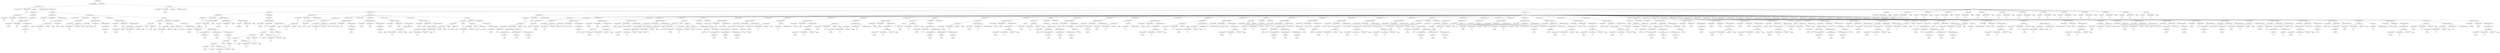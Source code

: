 /*
 * AST in dot format generated by phc -- the PHP compiler
 */

digraph AST {
node_0 [label="AST_php_script"];
node_1 [label="AST_interface_def_list"];
node_2 [label="AST_class_def_list"];
node_3 [label="AST_class_def (174)"];
node_4 [label="AST_class_mod (174)"];
node_5 [label="Token_class_name"];
node_6 [label="H", shape=box]
node_5 -> node_6;
node_7 [label="NULL\n(Token_class_name)", shape=plaintext]
node_8 [label="Token_interface_name_list"];
node_9 [label="AST_member_list"];
node_10 [label="AST_method (176)"];
node_11 [label="AST_signature (179)"];
node_12 [label="AST_method_mod"];
node_13 [label="is_public", shape=plaintext]
node_12 -> node_13;
node_14 [label="Token_method_name"];
node_15 [label="H", shape=box]
node_14 -> node_15;
node_16 [label="AST_formal_parameter_list"];
node_11 -> node_16;
node_11 -> node_14;
node_11 -> node_12;
node_17 [label="AST_statement_list"];
node_18 [label="AST_eval_expr (178)"];
node_19 [label="AST_method_invocation (178)"];
node_20 [label="Token_class_name"];
node_21 [label="%STDLIB%", shape=box]
node_20 -> node_21;
node_22 [label="Token_method_name"];
node_23 [label="echo", shape=box]
node_22 -> node_23;
node_24 [label="AST_actual_parameter_list"];
node_25 [label="AST_actual_parameter"];
node_26 [label="Token_string (178)"];
node_27 [label="H", shape=box]
node_26 -> node_27;
node_25 -> node_26;
node_24 -> node_25;
node_19 -> node_24;
node_19 -> node_22;
node_19 -> node_20;
node_18 -> node_19;
node_17 -> node_18;
node_10 -> node_17;
node_10 -> node_11;
node_28 [label="AST_method (181)"];
node_29 [label="AST_signature (193)"];
node_30 [label="AST_method_mod"];
node_31 [label="is_public", shape=plaintext]
node_30 -> node_31;
node_32 [label="Token_method_name"];
node_33 [label="g", shape=box]
node_32 -> node_33;
node_34 [label="AST_formal_parameter_list"];
node_29 -> node_34;
node_29 -> node_32;
node_29 -> node_30;
node_35 [label="AST_statement_list"];
node_36 [label="AST_eval_expr (183)"];
node_37 [label="AST_assignment (183)"];
node_38 [label="AST_variable (183)"];
node_39 [label="NULL\n(AST_target)", shape=plaintext]
node_40 [label="Token_variable_name"];
node_41 [label="a1", shape=box]
node_40 -> node_41;
node_42 [label="AST_expr_list"];
node_43 [label="NULL\n(AST_expr)", shape=plaintext]
node_38 -> node_43;
node_38 -> node_42;
node_38 -> node_40;
node_38 -> node_39;
node_44 [label="Token_string (183)"];
node_45 [label="old string", shape=box]
node_44 -> node_45;
node_37 -> node_44;
node_37 -> node_38;
node_36 -> node_37;
node_46 [label="AST_eval_expr (184)"];
node_47 [label="AST_assignment (184)"];
node_48 [label="AST_variable (184)"];
node_49 [label="NULL\n(AST_target)", shape=plaintext]
node_50 [label="Token_variable_name"];
node_51 [label="a2", shape=box]
node_50 -> node_51;
node_52 [label="AST_expr_list"];
node_53 [label="NULL\n(AST_expr)", shape=plaintext]
node_48 -> node_53;
node_48 -> node_52;
node_48 -> node_50;
node_48 -> node_49;
node_54 [label="Token_string (184)"];
node_55 [label="old string", shape=box]
node_54 -> node_55;
node_47 -> node_54;
node_47 -> node_48;
node_46 -> node_47;
node_56 [label="AST_eval_expr (186)"];
node_57 [label="AST_method_invocation (186)"];
node_58 [label="Token_class_name"];
node_59 [label="%STDLIB%", shape=box]
node_58 -> node_59;
node_60 [label="Token_method_name"];
node_61 [label="echo", shape=box]
node_60 -> node_61;
node_62 [label="AST_actual_parameter_list"];
node_63 [label="AST_actual_parameter"];
node_64 [label="Token_string (186)"];
node_65 [label="about to i..", shape=box]
node_64 -> node_65;
node_63 -> node_64;
node_62 -> node_63;
node_57 -> node_62;
node_57 -> node_60;
node_57 -> node_58;
node_56 -> node_57;
node_66 [label="AST_eval_expr (187)"];
node_67 [label="AST_method_invocation (187)"];
node_68 [label="Token_class_name"];
node_69 [label="%STDLIB%", shape=box]
node_68 -> node_69;
node_70 [label="Token_method_name"];
node_71 [label="include", shape=box]
node_70 -> node_71;
node_72 [label="AST_actual_parameter_list"];
node_73 [label="AST_actual_parameter"];
node_74 [label="Token_string (187)"];
node_75 [label="included_v..", shape=box]
node_74 -> node_75;
node_73 -> node_74;
node_72 -> node_73;
node_67 -> node_72;
node_67 -> node_70;
node_67 -> node_68;
node_66 -> node_67;
node_76 [label="AST_if (189)"];
node_77 [label="AST_bin_op (189)"];
node_78 [label="AST_bin_op (189)"];
node_79 [label="AST_variable (189)"];
node_80 [label="NULL\n(AST_target)", shape=plaintext]
node_81 [label="Token_variable_name"];
node_82 [label="a1", shape=box]
node_81 -> node_82;
node_83 [label="AST_expr_list"];
node_84 [label="NULL\n(AST_expr)", shape=plaintext]
node_79 -> node_84;
node_79 -> node_83;
node_79 -> node_81;
node_79 -> node_80;
node_85 [label="Token_op"];
node_86 [label="==", shape=box]
node_85 -> node_86;
node_87 [label="Token_string (189)"];
node_88 [label="old value", shape=box]
node_87 -> node_88;
node_78 -> node_87;
node_78 -> node_85;
node_78 -> node_79;
node_89 [label="Token_op"];
node_90 [label="or", shape=box]
node_89 -> node_90;
node_91 [label="AST_bin_op (189)"];
node_92 [label="AST_variable (189)"];
node_93 [label="NULL\n(AST_target)", shape=plaintext]
node_94 [label="Token_variable_name"];
node_95 [label="a2", shape=box]
node_94 -> node_95;
node_96 [label="AST_expr_list"];
node_97 [label="NULL\n(AST_expr)", shape=plaintext]
node_92 -> node_97;
node_92 -> node_96;
node_92 -> node_94;
node_92 -> node_93;
node_98 [label="Token_op"];
node_99 [label="==", shape=box]
node_98 -> node_99;
node_100 [label="Token_string (189)"];
node_101 [label="my old val..", shape=box]
node_100 -> node_101;
node_91 -> node_100;
node_91 -> node_98;
node_91 -> node_92;
node_77 -> node_91;
node_77 -> node_89;
node_77 -> node_78;
node_102 [label="AST_statement_list"];
node_103 [label="AST_eval_expr (191)"];
node_104 [label="AST_method_invocation (191)"];
node_105 [label="Token_class_name"];
node_106 [label="%MAIN%", shape=box]
node_105 -> node_106;
node_107 [label="Token_method_name"];
node_108 [label="fail", shape=box]
node_107 -> node_108;
node_109 [label="AST_actual_parameter_list"];
node_110 [label="AST_actual_parameter (191)"];
node_111 [label="Token_string (191)"];
node_112 [label="__FILE__", shape=box]
node_111 -> node_112;
node_110 -> node_111;
node_113 [label="AST_actual_parameter (191)"];
node_114 [label="Token_int (191)"];
node_115 [label="__LINE__", shape=box]
node_114 -> node_115;
node_113 -> node_114;
node_116 [label="AST_actual_parameter (191)"];
node_117 [label="Token_string (191)"];
node_118 [label="var overwr..", shape=box]
node_117 -> node_118;
node_116 -> node_117;
node_109 -> node_116;
node_109 -> node_113;
node_109 -> node_110;
node_104 -> node_109;
node_104 -> node_107;
node_104 -> node_105;
node_103 -> node_104;
node_102 -> node_103;
node_119 [label="AST_statement_list"];
node_76 -> node_119;
node_76 -> node_102;
node_76 -> node_77;
node_35 -> node_76;
node_35 -> node_66;
node_35 -> node_56;
node_35 -> node_46;
node_35 -> node_36;
node_28 -> node_35;
node_28 -> node_29;
node_9 -> node_28;
node_9 -> node_10;
node_3 -> node_9;
node_3 -> node_8;
node_3 -> node_7;
node_3 -> node_5;
node_3 -> node_4;
node_120 [label="AST_class_def"];
node_121 [label="AST_class_mod"];
node_122 [label="Token_class_name"];
node_123 [label="%MAIN%", shape=box]
node_122 -> node_123;
node_124 [label="NULL\n(Token_class_name)", shape=plaintext]
node_125 [label="Token_interface_name_list"];
node_126 [label="AST_member_list"];
node_127 [label="AST_method (29)"];
node_128 [label="AST_signature (32)"];
node_129 [label="AST_method_mod"];
node_130 [label="is_static", shape=plaintext]
node_129 -> node_130;
node_131 [label="Token_method_name"];
node_132 [label="fail", shape=box]
node_131 -> node_132;
node_133 [label="AST_formal_parameter_list"];
node_134 [label="AST_formal_parameter (29)"];
node_135 [label="AST_type (29)"];
node_136 [label="NULL\n(Token_class_name)", shape=plaintext]
node_135 -> node_136;
node_137 [label="Token_variable_name"];
node_138 [label="file", shape=box]
node_137 -> node_138;
node_139 [label="NULL\n(AST_expr)", shape=plaintext]
node_134 -> node_139;
node_134 -> node_137;
node_134 -> node_135;
node_140 [label="AST_formal_parameter (29)"];
node_141 [label="AST_type (29)"];
node_142 [label="NULL\n(Token_class_name)", shape=plaintext]
node_141 -> node_142;
node_143 [label="Token_variable_name"];
node_144 [label="line", shape=box]
node_143 -> node_144;
node_145 [label="NULL\n(AST_expr)", shape=plaintext]
node_140 -> node_145;
node_140 -> node_143;
node_140 -> node_141;
node_146 [label="AST_formal_parameter (29)"];
node_147 [label="AST_type (29)"];
node_148 [label="NULL\n(Token_class_name)", shape=plaintext]
node_147 -> node_148;
node_149 [label="Token_variable_name"];
node_150 [label="reason", shape=box]
node_149 -> node_150;
node_151 [label="NULL\n(AST_expr)", shape=plaintext]
node_146 -> node_151;
node_146 -> node_149;
node_146 -> node_147;
node_133 -> node_146;
node_133 -> node_140;
node_133 -> node_134;
node_128 -> node_133;
node_128 -> node_131;
node_128 -> node_129;
node_152 [label="AST_statement_list"];
node_153 [label="AST_eval_expr (31)"];
node_154 [label="AST_method_invocation (31)"];
node_155 [label="Token_class_name"];
node_156 [label="%STDLIB%", shape=box]
node_155 -> node_156;
node_157 [label="Token_method_name"];
node_158 [label="print", shape=box]
node_157 -> node_158;
node_159 [label="AST_actual_parameter_list"];
node_160 [label="AST_actual_parameter"];
node_161 [label="AST_bin_op (31)"];
node_162 [label="AST_bin_op (31)"];
node_163 [label="AST_bin_op (31)"];
node_164 [label="AST_bin_op (31)"];
node_165 [label="AST_bin_op (31)"];
node_166 [label="AST_bin_op (31)"];
node_167 [label="Token_string (31)"];
node_168 [label="Failure: '", shape=box]
node_167 -> node_168;
node_169 [label="Token_op"];
node_170 [label=".", shape=box]
node_169 -> node_170;
node_171 [label="AST_variable (31)"];
node_172 [label="NULL\n(AST_target)", shape=plaintext]
node_173 [label="Token_variable_name"];
node_174 [label="reason", shape=box]
node_173 -> node_174;
node_175 [label="AST_expr_list"];
node_176 [label="NULL\n(AST_expr)", shape=plaintext]
node_171 -> node_176;
node_171 -> node_175;
node_171 -> node_173;
node_171 -> node_172;
node_166 -> node_171;
node_166 -> node_169;
node_166 -> node_167;
node_177 [label="Token_op"];
node_178 [label=".", shape=box]
node_177 -> node_178;
node_179 [label="Token_string (31)"];
node_180 [label="' on ", shape=box]
node_179 -> node_180;
node_165 -> node_179;
node_165 -> node_177;
node_165 -> node_166;
node_181 [label="Token_op"];
node_182 [label=".", shape=box]
node_181 -> node_182;
node_183 [label="AST_variable (31)"];
node_184 [label="NULL\n(AST_target)", shape=plaintext]
node_185 [label="Token_variable_name"];
node_186 [label="file", shape=box]
node_185 -> node_186;
node_187 [label="AST_expr_list"];
node_188 [label="NULL\n(AST_expr)", shape=plaintext]
node_183 -> node_188;
node_183 -> node_187;
node_183 -> node_185;
node_183 -> node_184;
node_164 -> node_183;
node_164 -> node_181;
node_164 -> node_165;
node_189 [label="Token_op"];
node_190 [label=".", shape=box]
node_189 -> node_190;
node_191 [label="Token_string (31)"];
node_192 [label=":", shape=box]
node_191 -> node_192;
node_163 -> node_191;
node_163 -> node_189;
node_163 -> node_164;
node_193 [label="Token_op"];
node_194 [label=".", shape=box]
node_193 -> node_194;
node_195 [label="AST_variable (31)"];
node_196 [label="NULL\n(AST_target)", shape=plaintext]
node_197 [label="Token_variable_name"];
node_198 [label="line", shape=box]
node_197 -> node_198;
node_199 [label="AST_expr_list"];
node_200 [label="NULL\n(AST_expr)", shape=plaintext]
node_195 -> node_200;
node_195 -> node_199;
node_195 -> node_197;
node_195 -> node_196;
node_162 -> node_195;
node_162 -> node_193;
node_162 -> node_163;
node_201 [label="Token_op"];
node_202 [label=".", shape=box]
node_201 -> node_202;
node_203 [label="Token_string (31)"];
node_204 [label="", shape=box]
node_203 -> node_204;
node_161 -> node_203;
node_161 -> node_201;
node_161 -> node_162;
node_160 -> node_161;
node_159 -> node_160;
node_154 -> node_159;
node_154 -> node_157;
node_154 -> node_155;
node_153 -> node_154;
node_152 -> node_153;
node_127 -> node_152;
node_127 -> node_128;
node_205 [label="AST_method (155)"];
node_206 [label="AST_signature (169)"];
node_207 [label="AST_method_mod"];
node_208 [label="is_static", shape=plaintext]
node_207 -> node_208;
node_209 [label="Token_method_name"];
node_210 [label="g", shape=box]
node_209 -> node_210;
node_211 [label="AST_formal_parameter_list"];
node_206 -> node_211;
node_206 -> node_209;
node_206 -> node_207;
node_212 [label="AST_statement_list"];
node_213 [label="AST_eval_expr (157)"];
node_214 [label="AST_assignment (157)"];
node_215 [label="AST_variable (157)"];
node_216 [label="NULL\n(AST_target)", shape=plaintext]
node_217 [label="Token_variable_name"];
node_218 [label="a1", shape=box]
node_217 -> node_218;
node_219 [label="AST_expr_list"];
node_220 [label="NULL\n(AST_expr)", shape=plaintext]
node_215 -> node_220;
node_215 -> node_219;
node_215 -> node_217;
node_215 -> node_216;
node_221 [label="Token_string (157)"];
node_222 [label="old string", shape=box]
node_221 -> node_222;
node_214 -> node_221;
node_214 -> node_215;
node_213 -> node_214;
node_223 [label="AST_eval_expr (158)"];
node_224 [label="AST_assignment (158)"];
node_225 [label="AST_variable (158)"];
node_226 [label="NULL\n(AST_target)", shape=plaintext]
node_227 [label="Token_variable_name"];
node_228 [label="a2", shape=box]
node_227 -> node_228;
node_229 [label="AST_expr_list"];
node_230 [label="NULL\n(AST_expr)", shape=plaintext]
node_225 -> node_230;
node_225 -> node_229;
node_225 -> node_227;
node_225 -> node_226;
node_231 [label="Token_string (158)"];
node_232 [label="old string", shape=box]
node_231 -> node_232;
node_224 -> node_231;
node_224 -> node_225;
node_223 -> node_224;
node_233 [label="AST_eval_expr (159)"];
node_234 [label="AST_method_invocation (159)"];
node_235 [label="Token_class_name"];
node_236 [label="%STDLIB%", shape=box]
node_235 -> node_236;
node_237 [label="Token_method_name"];
node_238 [label="echo", shape=box]
node_237 -> node_238;
node_239 [label="AST_actual_parameter_list"];
node_240 [label="AST_actual_parameter"];
node_241 [label="Token_string (159)"];
node_242 [label="about to i..", shape=box]
node_241 -> node_242;
node_240 -> node_241;
node_239 -> node_240;
node_234 -> node_239;
node_234 -> node_237;
node_234 -> node_235;
node_233 -> node_234;
node_243 [label="AST_eval_expr (160)"];
node_244 [label="AST_method_invocation (160)"];
node_245 [label="Token_class_name"];
node_246 [label="%STDLIB%", shape=box]
node_245 -> node_246;
node_247 [label="Token_method_name"];
node_248 [label="require", shape=box]
node_247 -> node_248;
node_249 [label="AST_actual_parameter_list"];
node_250 [label="AST_actual_parameter"];
node_251 [label="Token_string (160)"];
node_252 [label="included_v..", shape=box]
node_251 -> node_252;
node_250 -> node_251;
node_249 -> node_250;
node_244 -> node_249;
node_244 -> node_247;
node_244 -> node_245;
node_243 -> node_244;
node_253 [label="AST_eval_expr (162)"];
node_254 [label="AST_method_invocation (162)"];
node_255 [label="Token_class_name"];
node_256 [label="%STDLIB%", shape=box]
node_255 -> node_256;
node_257 [label="Token_method_name"];
node_258 [label="var_dump", shape=box]
node_257 -> node_258;
node_259 [label="AST_actual_parameter_list"];
node_260 [label="AST_actual_parameter (162)"];
node_261 [label="AST_variable (162)"];
node_262 [label="NULL\n(AST_target)", shape=plaintext]
node_263 [label="Token_variable_name"];
node_264 [label="a1", shape=box]
node_263 -> node_264;
node_265 [label="AST_expr_list"];
node_266 [label="NULL\n(AST_expr)", shape=plaintext]
node_261 -> node_266;
node_261 -> node_265;
node_261 -> node_263;
node_261 -> node_262;
node_260 -> node_261;
node_259 -> node_260;
node_254 -> node_259;
node_254 -> node_257;
node_254 -> node_255;
node_253 -> node_254;
node_267 [label="AST_eval_expr (163)"];
node_268 [label="AST_method_invocation (163)"];
node_269 [label="Token_class_name"];
node_270 [label="%STDLIB%", shape=box]
node_269 -> node_270;
node_271 [label="Token_method_name"];
node_272 [label="var_dump", shape=box]
node_271 -> node_272;
node_273 [label="AST_actual_parameter_list"];
node_274 [label="AST_actual_parameter (163)"];
node_275 [label="AST_variable (163)"];
node_276 [label="NULL\n(AST_target)", shape=plaintext]
node_277 [label="Token_variable_name"];
node_278 [label="a2", shape=box]
node_277 -> node_278;
node_279 [label="AST_expr_list"];
node_280 [label="NULL\n(AST_expr)", shape=plaintext]
node_275 -> node_280;
node_275 -> node_279;
node_275 -> node_277;
node_275 -> node_276;
node_274 -> node_275;
node_273 -> node_274;
node_268 -> node_273;
node_268 -> node_271;
node_268 -> node_269;
node_267 -> node_268;
node_281 [label="AST_if (165)"];
node_282 [label="AST_bin_op (165)"];
node_283 [label="AST_bin_op (165)"];
node_284 [label="AST_variable (165)"];
node_285 [label="NULL\n(AST_target)", shape=plaintext]
node_286 [label="Token_variable_name"];
node_287 [label="a1", shape=box]
node_286 -> node_287;
node_288 [label="AST_expr_list"];
node_289 [label="NULL\n(AST_expr)", shape=plaintext]
node_284 -> node_289;
node_284 -> node_288;
node_284 -> node_286;
node_284 -> node_285;
node_290 [label="Token_op"];
node_291 [label="==", shape=box]
node_290 -> node_291;
node_292 [label="Token_string (165)"];
node_293 [label="old value", shape=box]
node_292 -> node_293;
node_283 -> node_292;
node_283 -> node_290;
node_283 -> node_284;
node_294 [label="Token_op"];
node_295 [label="or", shape=box]
node_294 -> node_295;
node_296 [label="AST_bin_op (165)"];
node_297 [label="AST_variable (165)"];
node_298 [label="NULL\n(AST_target)", shape=plaintext]
node_299 [label="Token_variable_name"];
node_300 [label="a2", shape=box]
node_299 -> node_300;
node_301 [label="AST_expr_list"];
node_302 [label="NULL\n(AST_expr)", shape=plaintext]
node_297 -> node_302;
node_297 -> node_301;
node_297 -> node_299;
node_297 -> node_298;
node_303 [label="Token_op"];
node_304 [label="==", shape=box]
node_303 -> node_304;
node_305 [label="Token_string (165)"];
node_306 [label="my old val..", shape=box]
node_305 -> node_306;
node_296 -> node_305;
node_296 -> node_303;
node_296 -> node_297;
node_282 -> node_296;
node_282 -> node_294;
node_282 -> node_283;
node_307 [label="AST_statement_list"];
node_308 [label="AST_eval_expr (167)"];
node_309 [label="AST_method_invocation (167)"];
node_310 [label="Token_class_name"];
node_311 [label="%MAIN%", shape=box]
node_310 -> node_311;
node_312 [label="Token_method_name"];
node_313 [label="fail", shape=box]
node_312 -> node_313;
node_314 [label="AST_actual_parameter_list"];
node_315 [label="AST_actual_parameter (167)"];
node_316 [label="Token_string (167)"];
node_317 [label="__FILE__", shape=box]
node_316 -> node_317;
node_315 -> node_316;
node_318 [label="AST_actual_parameter (167)"];
node_319 [label="Token_int (167)"];
node_320 [label="__LINE__", shape=box]
node_319 -> node_320;
node_318 -> node_319;
node_321 [label="AST_actual_parameter (167)"];
node_322 [label="Token_string (167)"];
node_323 [label="var overwr..", shape=box]
node_322 -> node_323;
node_321 -> node_322;
node_314 -> node_321;
node_314 -> node_318;
node_314 -> node_315;
node_309 -> node_314;
node_309 -> node_312;
node_309 -> node_310;
node_308 -> node_309;
node_307 -> node_308;
node_324 [label="AST_statement_list"];
node_281 -> node_324;
node_281 -> node_307;
node_281 -> node_282;
node_212 -> node_281;
node_212 -> node_267;
node_212 -> node_253;
node_212 -> node_243;
node_212 -> node_233;
node_212 -> node_223;
node_212 -> node_213;
node_205 -> node_212;
node_205 -> node_206;
node_325 [label="AST_method (225)"];
node_326 [label="AST_signature (225)"];
node_327 [label="AST_method_mod"];
node_328 [label="is_static", shape=plaintext]
node_327 -> node_328;
node_329 [label="Token_method_name"];
node_330 [label="%run%", shape=box]
node_329 -> node_330;
node_331 [label="AST_formal_parameter_list"];
node_326 -> node_331;
node_326 -> node_329;
node_326 -> node_327;
node_332 [label="AST_statement_list"];
node_333 [label="AST_eval_expr (37)"];
node_334 [label="AST_assignment (37)"];
node_335 [label="AST_variable (37)"];
node_336 [label="Token_class_name"];
node_337 [label="%MAIN%", shape=box]
node_336 -> node_337;
node_338 [label="Token_variable_name"];
node_339 [label="a1", shape=box]
node_338 -> node_339;
node_340 [label="AST_expr_list"];
node_341 [label="NULL\n(AST_expr)", shape=plaintext]
node_335 -> node_341;
node_335 -> node_340;
node_335 -> node_338;
node_335 -> node_336;
node_342 [label="Token_string (37)"];
node_343 [label="old value", shape=box]
node_342 -> node_343;
node_334 -> node_342;
node_334 -> node_335;
node_333 -> node_334;
node_344 [label="AST_eval_expr (38)"];
node_345 [label="AST_assignment (38)"];
node_346 [label="AST_variable (38)"];
node_347 [label="Token_class_name"];
node_348 [label="%MAIN%", shape=box]
node_347 -> node_348;
node_349 [label="Token_variable_name"];
node_350 [label="a2", shape=box]
node_349 -> node_350;
node_351 [label="AST_expr_list"];
node_352 [label="NULL\n(AST_expr)", shape=plaintext]
node_346 -> node_352;
node_346 -> node_351;
node_346 -> node_349;
node_346 -> node_347;
node_353 [label="Token_string (38)"];
node_354 [label="my old val..", shape=box]
node_353 -> node_354;
node_345 -> node_353;
node_345 -> node_346;
node_344 -> node_345;
node_355 [label="AST_eval_expr (40)"];
node_356 [label="AST_method_invocation (40)"];
node_357 [label="Token_class_name"];
node_358 [label="%STDLIB%", shape=box]
node_357 -> node_358;
node_359 [label="Token_method_name"];
node_360 [label="echo", shape=box]
node_359 -> node_360;
node_361 [label="AST_actual_parameter_list"];
node_362 [label="AST_actual_parameter"];
node_363 [label="Token_string (40)"];
node_364 [label="about to i..", shape=box]
node_363 -> node_364;
node_362 -> node_363;
node_361 -> node_362;
node_356 -> node_361;
node_356 -> node_359;
node_356 -> node_357;
node_355 -> node_356;
node_365 [label="AST_eval_expr (41)"];
node_366 [label="AST_method_invocation (41)"];
node_367 [label="Token_class_name"];
node_368 [label="%STDLIB%", shape=box]
node_367 -> node_368;
node_369 [label="Token_method_name"];
node_370 [label="include", shape=box]
node_369 -> node_370;
node_371 [label="AST_actual_parameter_list"];
node_372 [label="AST_actual_parameter"];
node_373 [label="Token_string (41)"];
node_374 [label="included_v..", shape=box]
node_373 -> node_374;
node_372 -> node_373;
node_371 -> node_372;
node_366 -> node_371;
node_366 -> node_369;
node_366 -> node_367;
node_365 -> node_366;
node_375 [label="AST_eval_expr (43)"];
node_376 [label="AST_method_invocation (43)"];
node_377 [label="Token_class_name"];
node_378 [label="%STDLIB%", shape=box]
node_377 -> node_378;
node_379 [label="Token_method_name"];
node_380 [label="var_dump", shape=box]
node_379 -> node_380;
node_381 [label="AST_actual_parameter_list"];
node_382 [label="AST_actual_parameter (43)"];
node_383 [label="AST_variable (43)"];
node_384 [label="Token_class_name"];
node_385 [label="%MAIN%", shape=box]
node_384 -> node_385;
node_386 [label="Token_variable_name"];
node_387 [label="a1", shape=box]
node_386 -> node_387;
node_388 [label="AST_expr_list"];
node_389 [label="NULL\n(AST_expr)", shape=plaintext]
node_383 -> node_389;
node_383 -> node_388;
node_383 -> node_386;
node_383 -> node_384;
node_382 -> node_383;
node_381 -> node_382;
node_376 -> node_381;
node_376 -> node_379;
node_376 -> node_377;
node_375 -> node_376;
node_390 [label="AST_eval_expr (44)"];
node_391 [label="AST_method_invocation (44)"];
node_392 [label="Token_class_name"];
node_393 [label="%STDLIB%", shape=box]
node_392 -> node_393;
node_394 [label="Token_method_name"];
node_395 [label="var_dump", shape=box]
node_394 -> node_395;
node_396 [label="AST_actual_parameter_list"];
node_397 [label="AST_actual_parameter (44)"];
node_398 [label="AST_variable (44)"];
node_399 [label="Token_class_name"];
node_400 [label="%MAIN%", shape=box]
node_399 -> node_400;
node_401 [label="Token_variable_name"];
node_402 [label="a2", shape=box]
node_401 -> node_402;
node_403 [label="AST_expr_list"];
node_404 [label="NULL\n(AST_expr)", shape=plaintext]
node_398 -> node_404;
node_398 -> node_403;
node_398 -> node_401;
node_398 -> node_399;
node_397 -> node_398;
node_396 -> node_397;
node_391 -> node_396;
node_391 -> node_394;
node_391 -> node_392;
node_390 -> node_391;
node_405 [label="AST_if (46)"];
node_406 [label="AST_bin_op (46)"];
node_407 [label="AST_bin_op (46)"];
node_408 [label="AST_variable (46)"];
node_409 [label="Token_class_name"];
node_410 [label="%MAIN%", shape=box]
node_409 -> node_410;
node_411 [label="Token_variable_name"];
node_412 [label="a1", shape=box]
node_411 -> node_412;
node_413 [label="AST_expr_list"];
node_414 [label="NULL\n(AST_expr)", shape=plaintext]
node_408 -> node_414;
node_408 -> node_413;
node_408 -> node_411;
node_408 -> node_409;
node_415 [label="Token_op"];
node_416 [label="==", shape=box]
node_415 -> node_416;
node_417 [label="Token_string (46)"];
node_418 [label="old value", shape=box]
node_417 -> node_418;
node_407 -> node_417;
node_407 -> node_415;
node_407 -> node_408;
node_419 [label="Token_op"];
node_420 [label="or", shape=box]
node_419 -> node_420;
node_421 [label="AST_bin_op (46)"];
node_422 [label="AST_variable (46)"];
node_423 [label="Token_class_name"];
node_424 [label="%MAIN%", shape=box]
node_423 -> node_424;
node_425 [label="Token_variable_name"];
node_426 [label="a2", shape=box]
node_425 -> node_426;
node_427 [label="AST_expr_list"];
node_428 [label="NULL\n(AST_expr)", shape=plaintext]
node_422 -> node_428;
node_422 -> node_427;
node_422 -> node_425;
node_422 -> node_423;
node_429 [label="Token_op"];
node_430 [label="==", shape=box]
node_429 -> node_430;
node_431 [label="Token_string (46)"];
node_432 [label="my old val..", shape=box]
node_431 -> node_432;
node_421 -> node_431;
node_421 -> node_429;
node_421 -> node_422;
node_406 -> node_421;
node_406 -> node_419;
node_406 -> node_407;
node_433 [label="AST_statement_list"];
node_434 [label="AST_eval_expr (48)"];
node_435 [label="AST_method_invocation (48)"];
node_436 [label="Token_class_name"];
node_437 [label="%MAIN%", shape=box]
node_436 -> node_437;
node_438 [label="Token_method_name"];
node_439 [label="fail", shape=box]
node_438 -> node_439;
node_440 [label="AST_actual_parameter_list"];
node_441 [label="AST_actual_parameter (48)"];
node_442 [label="Token_string (48)"];
node_443 [label="__FILE__", shape=box]
node_442 -> node_443;
node_441 -> node_442;
node_444 [label="AST_actual_parameter (48)"];
node_445 [label="Token_int (48)"];
node_446 [label="__LINE__", shape=box]
node_445 -> node_446;
node_444 -> node_445;
node_447 [label="AST_actual_parameter (48)"];
node_448 [label="Token_string (48)"];
node_449 [label="var overwr..", shape=box]
node_448 -> node_449;
node_447 -> node_448;
node_440 -> node_447;
node_440 -> node_444;
node_440 -> node_441;
node_435 -> node_440;
node_435 -> node_438;
node_435 -> node_436;
node_434 -> node_435;
node_433 -> node_434;
node_450 [label="AST_statement_list"];
node_405 -> node_450;
node_405 -> node_433;
node_405 -> node_406;
node_451 [label="AST_eval_expr (56)"];
node_452 [label="AST_method_invocation (56)"];
node_453 [label="Token_class_name"];
node_454 [label="%STDLIB%", shape=box]
node_453 -> node_454;
node_455 [label="Token_method_name"];
node_456 [label="echo", shape=box]
node_455 -> node_456;
node_457 [label="AST_actual_parameter_list"];
node_458 [label="AST_actual_parameter"];
node_459 [label="Token_string (56)"];
node_460 [label="about to i..", shape=box]
node_459 -> node_460;
node_458 -> node_459;
node_457 -> node_458;
node_452 -> node_457;
node_452 -> node_455;
node_452 -> node_453;
node_451 -> node_452;
node_461 [label="AST_eval_expr (57)"];
node_462 [label="AST_method_invocation (57)"];
node_463 [label="Token_class_name"];
node_464 [label="%STDLIB%", shape=box]
node_463 -> node_464;
node_465 [label="Token_method_name"];
node_466 [label="include", shape=box]
node_465 -> node_466;
node_467 [label="AST_actual_parameter_list"];
node_468 [label="AST_actual_parameter"];
node_469 [label="Token_string (57)"];
node_470 [label="included_c..", shape=box]
node_469 -> node_470;
node_468 -> node_469;
node_467 -> node_468;
node_462 -> node_467;
node_462 -> node_465;
node_462 -> node_463;
node_461 -> node_462;
node_471 [label="AST_eval_expr (59)"];
node_472 [label="AST_assignment (59)"];
node_473 [label="AST_variable (59)"];
node_474 [label="Token_class_name"];
node_475 [label="%MAIN%", shape=box]
node_474 -> node_475;
node_476 [label="Token_variable_name"];
node_477 [label="b", shape=box]
node_476 -> node_477;
node_478 [label="AST_expr_list"];
node_479 [label="NULL\n(AST_expr)", shape=plaintext]
node_473 -> node_479;
node_473 -> node_478;
node_473 -> node_476;
node_473 -> node_474;
node_480 [label="AST_new (59)"];
node_481 [label="Token_class_name"];
node_482 [label="B", shape=box]
node_481 -> node_482;
node_483 [label="AST_actual_parameter_list"];
node_480 -> node_483;
node_480 -> node_481;
node_472 -> node_480;
node_472 -> node_473;
node_471 -> node_472;
node_484 [label="AST_eval_expr (60)"];
node_485 [label="AST_method_invocation (60)"];
node_486 [label="Token_class_name"];
node_487 [label="%STDLIB%", shape=box]
node_486 -> node_487;
node_488 [label="Token_method_name"];
node_489 [label="var_dump", shape=box]
node_488 -> node_489;
node_490 [label="AST_actual_parameter_list"];
node_491 [label="AST_actual_parameter (60)"];
node_492 [label="AST_variable (60)"];
node_493 [label="Token_class_name"];
node_494 [label="%MAIN%", shape=box]
node_493 -> node_494;
node_495 [label="Token_variable_name"];
node_496 [label="b", shape=box]
node_495 -> node_496;
node_497 [label="AST_expr_list"];
node_498 [label="NULL\n(AST_expr)", shape=plaintext]
node_492 -> node_498;
node_492 -> node_497;
node_492 -> node_495;
node_492 -> node_493;
node_491 -> node_492;
node_490 -> node_491;
node_485 -> node_490;
node_485 -> node_488;
node_485 -> node_486;
node_484 -> node_485;
node_499 [label="AST_eval_expr (61)"];
node_500 [label="AST_assignment (61)"];
node_501 [label="AST_variable (61)"];
node_502 [label="Token_class_name"];
node_503 [label="%MAIN%", shape=box]
node_502 -> node_503;
node_504 [label="Token_variable_name"];
node_505 [label="b", shape=box]
node_504 -> node_505;
node_506 [label="AST_expr_list"];
node_507 [label="NULL\n(AST_expr)", shape=plaintext]
node_501 -> node_507;
node_501 -> node_506;
node_501 -> node_504;
node_501 -> node_502;
node_508 [label="AST_method_invocation (61)"];
node_509 [label="AST_variable (61)"];
node_510 [label="Token_class_name"];
node_511 [label="%MAIN%", shape=box]
node_510 -> node_511;
node_512 [label="Token_variable_name"];
node_513 [label="b", shape=box]
node_512 -> node_513;
node_514 [label="AST_expr_list"];
node_515 [label="NULL\n(AST_expr)", shape=plaintext]
node_509 -> node_515;
node_509 -> node_514;
node_509 -> node_512;
node_509 -> node_510;
node_516 [label="Token_method_name (61)"];
node_517 [label="b", shape=box]
node_516 -> node_517;
node_518 [label="AST_actual_parameter_list"];
node_508 -> node_518;
node_508 -> node_516;
node_508 -> node_509;
node_500 -> node_508;
node_500 -> node_501;
node_499 -> node_500;
node_519 [label="AST_eval_expr (62)"];
node_520 [label="AST_method_invocation (62)"];
node_521 [label="Token_class_name"];
node_522 [label="%STDLIB%", shape=box]
node_521 -> node_522;
node_523 [label="Token_method_name"];
node_524 [label="var_dump", shape=box]
node_523 -> node_524;
node_525 [label="AST_actual_parameter_list"];
node_526 [label="AST_actual_parameter (62)"];
node_527 [label="AST_variable (62)"];
node_528 [label="Token_class_name"];
node_529 [label="%MAIN%", shape=box]
node_528 -> node_529;
node_530 [label="Token_variable_name"];
node_531 [label="b", shape=box]
node_530 -> node_531;
node_532 [label="AST_expr_list"];
node_533 [label="NULL\n(AST_expr)", shape=plaintext]
node_527 -> node_533;
node_527 -> node_532;
node_527 -> node_530;
node_527 -> node_528;
node_526 -> node_527;
node_525 -> node_526;
node_520 -> node_525;
node_520 -> node_523;
node_520 -> node_521;
node_519 -> node_520;
node_534 [label="AST_if (63)"];
node_535 [label="AST_unary_op (63)"];
node_536 [label="Token_op"];
node_537 [label="!", shape=box]
node_536 -> node_537;
node_538 [label="AST_variable (63)"];
node_539 [label="Token_class_name"];
node_540 [label="%MAIN%", shape=box]
node_539 -> node_540;
node_541 [label="Token_variable_name"];
node_542 [label="b", shape=box]
node_541 -> node_542;
node_543 [label="AST_expr_list"];
node_544 [label="NULL\n(AST_expr)", shape=plaintext]
node_538 -> node_544;
node_538 -> node_543;
node_538 -> node_541;
node_538 -> node_539;
node_535 -> node_538;
node_535 -> node_536;
node_545 [label="AST_statement_list"];
node_546 [label="AST_eval_expr (65)"];
node_547 [label="AST_method_invocation (65)"];
node_548 [label="Token_class_name"];
node_549 [label="%MAIN%", shape=box]
node_548 -> node_549;
node_550 [label="Token_method_name"];
node_551 [label="fail", shape=box]
node_550 -> node_551;
node_552 [label="AST_actual_parameter_list"];
node_553 [label="AST_actual_parameter (65)"];
node_554 [label="Token_string (65)"];
node_555 [label="__FILE__", shape=box]
node_554 -> node_555;
node_553 -> node_554;
node_556 [label="AST_actual_parameter (65)"];
node_557 [label="Token_int (65)"];
node_558 [label="__LINE__", shape=box]
node_557 -> node_558;
node_556 -> node_557;
node_559 [label="AST_actual_parameter (65)"];
node_560 [label="Token_string (65)"];
node_561 [label="included c..", shape=box]
node_560 -> node_561;
node_559 -> node_560;
node_552 -> node_559;
node_552 -> node_556;
node_552 -> node_553;
node_547 -> node_552;
node_547 -> node_550;
node_547 -> node_548;
node_546 -> node_547;
node_545 -> node_546;
node_562 [label="AST_statement_list"];
node_534 -> node_562;
node_534 -> node_545;
node_534 -> node_535;
node_563 [label="AST_eval_expr (67)"];
node_564 [label="AST_assignment (67)"];
node_565 [label="AST_variable (67)"];
node_566 [label="Token_class_name"];
node_567 [label="%MAIN%", shape=box]
node_566 -> node_567;
node_568 [label="Token_variable_name"];
node_569 [label="b", shape=box]
node_568 -> node_569;
node_570 [label="AST_expr_list"];
node_571 [label="NULL\n(AST_expr)", shape=plaintext]
node_565 -> node_571;
node_565 -> node_570;
node_565 -> node_568;
node_565 -> node_566;
node_572 [label="AST_method_invocation (67)"];
node_573 [label="Token_class_name"];
node_574 [label="%STDLIB%", shape=box]
node_573 -> node_574;
node_575 [label="Token_method_name"];
node_576 [label="b", shape=box]
node_575 -> node_576;
node_577 [label="AST_actual_parameter_list"];
node_572 -> node_577;
node_572 -> node_575;
node_572 -> node_573;
node_564 -> node_572;
node_564 -> node_565;
node_563 -> node_564;
node_578 [label="AST_eval_expr (68)"];
node_579 [label="AST_method_invocation (68)"];
node_580 [label="Token_class_name"];
node_581 [label="%STDLIB%", shape=box]
node_580 -> node_581;
node_582 [label="Token_method_name"];
node_583 [label="var_dump", shape=box]
node_582 -> node_583;
node_584 [label="AST_actual_parameter_list"];
node_585 [label="AST_actual_parameter (68)"];
node_586 [label="AST_variable (68)"];
node_587 [label="Token_class_name"];
node_588 [label="%MAIN%", shape=box]
node_587 -> node_588;
node_589 [label="Token_variable_name"];
node_590 [label="b", shape=box]
node_589 -> node_590;
node_591 [label="AST_expr_list"];
node_592 [label="NULL\n(AST_expr)", shape=plaintext]
node_586 -> node_592;
node_586 -> node_591;
node_586 -> node_589;
node_586 -> node_587;
node_585 -> node_586;
node_584 -> node_585;
node_579 -> node_584;
node_579 -> node_582;
node_579 -> node_580;
node_578 -> node_579;
node_593 [label="AST_if (69)"];
node_594 [label="AST_unary_op (69)"];
node_595 [label="Token_op"];
node_596 [label="!", shape=box]
node_595 -> node_596;
node_597 [label="AST_variable (69)"];
node_598 [label="Token_class_name"];
node_599 [label="%MAIN%", shape=box]
node_598 -> node_599;
node_600 [label="Token_variable_name"];
node_601 [label="b", shape=box]
node_600 -> node_601;
node_602 [label="AST_expr_list"];
node_603 [label="NULL\n(AST_expr)", shape=plaintext]
node_597 -> node_603;
node_597 -> node_602;
node_597 -> node_600;
node_597 -> node_598;
node_594 -> node_597;
node_594 -> node_595;
node_604 [label="AST_statement_list"];
node_605 [label="AST_eval_expr (71)"];
node_606 [label="AST_method_invocation (71)"];
node_607 [label="Token_class_name"];
node_608 [label="%MAIN%", shape=box]
node_607 -> node_608;
node_609 [label="Token_method_name"];
node_610 [label="fail", shape=box]
node_609 -> node_610;
node_611 [label="AST_actual_parameter_list"];
node_612 [label="AST_actual_parameter (71)"];
node_613 [label="Token_string (71)"];
node_614 [label="__FILE__", shape=box]
node_613 -> node_614;
node_612 -> node_613;
node_615 [label="AST_actual_parameter (71)"];
node_616 [label="Token_int (71)"];
node_617 [label="__LINE__", shape=box]
node_616 -> node_617;
node_615 -> node_616;
node_618 [label="AST_actual_parameter (71)"];
node_619 [label="Token_string (71)"];
node_620 [label="included f..", shape=box]
node_619 -> node_620;
node_618 -> node_619;
node_611 -> node_618;
node_611 -> node_615;
node_611 -> node_612;
node_606 -> node_611;
node_606 -> node_609;
node_606 -> node_607;
node_605 -> node_606;
node_604 -> node_605;
node_621 [label="AST_statement_list"];
node_593 -> node_621;
node_593 -> node_604;
node_593 -> node_594;
node_622 [label="AST_eval_expr (79)"];
node_623 [label="AST_method_invocation (79)"];
node_624 [label="Token_class_name"];
node_625 [label="%STDLIB%", shape=box]
node_624 -> node_625;
node_626 [label="Token_method_name"];
node_627 [label="echo", shape=box]
node_626 -> node_627;
node_628 [label="AST_actual_parameter_list"];
node_629 [label="AST_actual_parameter"];
node_630 [label="Token_string (79)"];
node_631 [label="about to i..", shape=box]
node_630 -> node_631;
node_629 -> node_630;
node_628 -> node_629;
node_623 -> node_628;
node_623 -> node_626;
node_623 -> node_624;
node_622 -> node_623;
node_632 [label="AST_eval_expr (80)"];
node_633 [label="AST_method_invocation (80)"];
node_634 [label="Token_class_name"];
node_635 [label="%STDLIB%", shape=box]
node_634 -> node_635;
node_636 [label="Token_method_name"];
node_637 [label="include", shape=box]
node_636 -> node_637;
node_638 [label="AST_actual_parameter_list"];
node_639 [label="AST_actual_parameter"];
node_640 [label="Token_string (80)"];
node_641 [label="included_c..", shape=box]
node_640 -> node_641;
node_639 -> node_640;
node_638 -> node_639;
node_633 -> node_638;
node_633 -> node_636;
node_633 -> node_634;
node_632 -> node_633;
node_642 [label="AST_eval_expr (82)"];
node_643 [label="AST_assignment (82)"];
node_644 [label="AST_variable (82)"];
node_645 [label="Token_class_name"];
node_646 [label="%MAIN%", shape=box]
node_645 -> node_646;
node_647 [label="Token_variable_name"];
node_648 [label="c", shape=box]
node_647 -> node_648;
node_649 [label="AST_expr_list"];
node_650 [label="NULL\n(AST_expr)", shape=plaintext]
node_644 -> node_650;
node_644 -> node_649;
node_644 -> node_647;
node_644 -> node_645;
node_651 [label="AST_new (82)"];
node_652 [label="Token_class_name"];
node_653 [label="C", shape=box]
node_652 -> node_653;
node_654 [label="AST_actual_parameter_list"];
node_651 -> node_654;
node_651 -> node_652;
node_643 -> node_651;
node_643 -> node_644;
node_642 -> node_643;
node_655 [label="AST_eval_expr (83)"];
node_656 [label="AST_method_invocation (83)"];
node_657 [label="Token_class_name"];
node_658 [label="%STDLIB%", shape=box]
node_657 -> node_658;
node_659 [label="Token_method_name"];
node_660 [label="var_dump", shape=box]
node_659 -> node_660;
node_661 [label="AST_actual_parameter_list"];
node_662 [label="AST_actual_parameter (83)"];
node_663 [label="AST_variable (83)"];
node_664 [label="Token_class_name"];
node_665 [label="%MAIN%", shape=box]
node_664 -> node_665;
node_666 [label="Token_variable_name"];
node_667 [label="c", shape=box]
node_666 -> node_667;
node_668 [label="AST_expr_list"];
node_669 [label="NULL\n(AST_expr)", shape=plaintext]
node_663 -> node_669;
node_663 -> node_668;
node_663 -> node_666;
node_663 -> node_664;
node_662 -> node_663;
node_661 -> node_662;
node_656 -> node_661;
node_656 -> node_659;
node_656 -> node_657;
node_655 -> node_656;
node_670 [label="AST_eval_expr (84)"];
node_671 [label="AST_assignment (84)"];
node_672 [label="AST_variable (84)"];
node_673 [label="Token_class_name"];
node_674 [label="%MAIN%", shape=box]
node_673 -> node_674;
node_675 [label="Token_variable_name"];
node_676 [label="c", shape=box]
node_675 -> node_676;
node_677 [label="AST_expr_list"];
node_678 [label="NULL\n(AST_expr)", shape=plaintext]
node_672 -> node_678;
node_672 -> node_677;
node_672 -> node_675;
node_672 -> node_673;
node_679 [label="AST_method_invocation (84)"];
node_680 [label="AST_variable (84)"];
node_681 [label="Token_class_name"];
node_682 [label="%MAIN%", shape=box]
node_681 -> node_682;
node_683 [label="Token_variable_name"];
node_684 [label="c", shape=box]
node_683 -> node_684;
node_685 [label="AST_expr_list"];
node_686 [label="NULL\n(AST_expr)", shape=plaintext]
node_680 -> node_686;
node_680 -> node_685;
node_680 -> node_683;
node_680 -> node_681;
node_687 [label="Token_method_name (84)"];
node_688 [label="cc", shape=box]
node_687 -> node_688;
node_689 [label="AST_actual_parameter_list"];
node_679 -> node_689;
node_679 -> node_687;
node_679 -> node_680;
node_671 -> node_679;
node_671 -> node_672;
node_670 -> node_671;
node_690 [label="AST_eval_expr (85)"];
node_691 [label="AST_method_invocation (85)"];
node_692 [label="Token_class_name"];
node_693 [label="%STDLIB%", shape=box]
node_692 -> node_693;
node_694 [label="Token_method_name"];
node_695 [label="var_dump", shape=box]
node_694 -> node_695;
node_696 [label="AST_actual_parameter_list"];
node_697 [label="AST_actual_parameter (85)"];
node_698 [label="AST_variable (85)"];
node_699 [label="Token_class_name"];
node_700 [label="%MAIN%", shape=box]
node_699 -> node_700;
node_701 [label="Token_variable_name"];
node_702 [label="c", shape=box]
node_701 -> node_702;
node_703 [label="AST_expr_list"];
node_704 [label="NULL\n(AST_expr)", shape=plaintext]
node_698 -> node_704;
node_698 -> node_703;
node_698 -> node_701;
node_698 -> node_699;
node_697 -> node_698;
node_696 -> node_697;
node_691 -> node_696;
node_691 -> node_694;
node_691 -> node_692;
node_690 -> node_691;
node_705 [label="AST_if (86)"];
node_706 [label="AST_bin_op (86)"];
node_707 [label="AST_variable (86)"];
node_708 [label="Token_class_name"];
node_709 [label="%MAIN%", shape=box]
node_708 -> node_709;
node_710 [label="Token_variable_name"];
node_711 [label="c", shape=box]
node_710 -> node_711;
node_712 [label="AST_expr_list"];
node_713 [label="NULL\n(AST_expr)", shape=plaintext]
node_707 -> node_713;
node_707 -> node_712;
node_707 -> node_710;
node_707 -> node_708;
node_714 [label="Token_op"];
node_715 [label="!=", shape=box]
node_714 -> node_715;
node_716 [label="Token_int (86)"];
node_717 [label="7", shape=box]
node_716 -> node_717;
node_706 -> node_716;
node_706 -> node_714;
node_706 -> node_707;
node_718 [label="AST_statement_list"];
node_719 [label="AST_eval_expr (88)"];
node_720 [label="AST_method_invocation (88)"];
node_721 [label="Token_class_name"];
node_722 [label="%MAIN%", shape=box]
node_721 -> node_722;
node_723 [label="Token_method_name"];
node_724 [label="fail", shape=box]
node_723 -> node_724;
node_725 [label="AST_actual_parameter_list"];
node_726 [label="AST_actual_parameter (88)"];
node_727 [label="Token_string (88)"];
node_728 [label="__FILE__", shape=box]
node_727 -> node_728;
node_726 -> node_727;
node_729 [label="AST_actual_parameter (88)"];
node_730 [label="Token_int (88)"];
node_731 [label="__LINE__", shape=box]
node_730 -> node_731;
node_729 -> node_730;
node_732 [label="AST_actual_parameter (88)"];
node_733 [label="Token_string (88)"];
node_734 [label="class with..", shape=box]
node_733 -> node_734;
node_732 -> node_733;
node_725 -> node_732;
node_725 -> node_729;
node_725 -> node_726;
node_720 -> node_725;
node_720 -> node_723;
node_720 -> node_721;
node_719 -> node_720;
node_718 -> node_719;
node_735 [label="AST_statement_list"];
node_705 -> node_735;
node_705 -> node_718;
node_705 -> node_706;
node_736 [label="AST_eval_expr (95)"];
node_737 [label="AST_method_invocation (95)"];
node_738 [label="Token_class_name"];
node_739 [label="%STDLIB%", shape=box]
node_738 -> node_739;
node_740 [label="Token_method_name"];
node_741 [label="echo", shape=box]
node_740 -> node_741;
node_742 [label="AST_actual_parameter_list"];
node_743 [label="AST_actual_parameter"];
node_744 [label="Token_string (95)"];
node_745 [label="about to i..", shape=box]
node_744 -> node_745;
node_743 -> node_744;
node_742 -> node_743;
node_737 -> node_742;
node_737 -> node_740;
node_737 -> node_738;
node_736 -> node_737;
node_746 [label="AST_eval_expr (96)"];
node_747 [label="AST_method_invocation (96)"];
node_748 [label="Token_class_name"];
node_749 [label="%STDLIB%", shape=box]
node_748 -> node_749;
node_750 [label="Token_method_name"];
node_751 [label="include", shape=box]
node_750 -> node_751;
node_752 [label="AST_actual_parameter_list"];
node_753 [label="AST_actual_parameter"];
node_754 [label="Token_string (96)"];
node_755 [label="include_di..", shape=box]
node_754 -> node_755;
node_753 -> node_754;
node_752 -> node_753;
node_747 -> node_752;
node_747 -> node_750;
node_747 -> node_748;
node_746 -> node_747;
node_756 [label="AST_eval_expr (98)"];
node_757 [label="AST_method_invocation (98)"];
node_758 [label="Token_class_name"];
node_759 [label="%STDLIB%", shape=box]
node_758 -> node_759;
node_760 [label="Token_method_name"];
node_761 [label="var_dump", shape=box]
node_760 -> node_761;
node_762 [label="AST_actual_parameter_list"];
node_763 [label="AST_actual_parameter (98)"];
node_764 [label="AST_variable (98)"];
node_765 [label="Token_class_name"];
node_766 [label="%MAIN%", shape=box]
node_765 -> node_766;
node_767 [label="Token_variable_name"];
node_768 [label="f", shape=box]
node_767 -> node_768;
node_769 [label="AST_expr_list"];
node_770 [label="NULL\n(AST_expr)", shape=plaintext]
node_764 -> node_770;
node_764 -> node_769;
node_764 -> node_767;
node_764 -> node_765;
node_763 -> node_764;
node_762 -> node_763;
node_757 -> node_762;
node_757 -> node_760;
node_757 -> node_758;
node_756 -> node_757;
node_771 [label="AST_eval_expr (99)"];
node_772 [label="AST_method_invocation (99)"];
node_773 [label="Token_class_name"];
node_774 [label="%STDLIB%", shape=box]
node_773 -> node_774;
node_775 [label="Token_method_name"];
node_776 [label="var_dump", shape=box]
node_775 -> node_776;
node_777 [label="AST_actual_parameter_list"];
node_778 [label="AST_actual_parameter (99)"];
node_779 [label="AST_variable (99)"];
node_780 [label="Token_class_name"];
node_781 [label="%MAIN%", shape=box]
node_780 -> node_781;
node_782 [label="Token_variable_name"];
node_783 [label="a", shape=box]
node_782 -> node_783;
node_784 [label="AST_expr_list"];
node_785 [label="NULL\n(AST_expr)", shape=plaintext]
node_779 -> node_785;
node_779 -> node_784;
node_779 -> node_782;
node_779 -> node_780;
node_778 -> node_779;
node_777 -> node_778;
node_772 -> node_777;
node_772 -> node_775;
node_772 -> node_773;
node_771 -> node_772;
node_786 [label="AST_eval_expr (100)"];
node_787 [label="AST_method_invocation (100)"];
node_788 [label="Token_class_name"];
node_789 [label="%STDLIB%", shape=box]
node_788 -> node_789;
node_790 [label="Token_method_name"];
node_791 [label="var_dump", shape=box]
node_790 -> node_791;
node_792 [label="AST_actual_parameter_list"];
node_793 [label="AST_actual_parameter (100)"];
node_794 [label="AST_variable (100)"];
node_795 [label="Token_class_name"];
node_796 [label="%MAIN%", shape=box]
node_795 -> node_796;
node_797 [label="Token_variable_name"];
node_798 [label="x", shape=box]
node_797 -> node_798;
node_799 [label="AST_expr_list"];
node_800 [label="NULL\n(AST_expr)", shape=plaintext]
node_794 -> node_800;
node_794 -> node_799;
node_794 -> node_797;
node_794 -> node_795;
node_793 -> node_794;
node_792 -> node_793;
node_787 -> node_792;
node_787 -> node_790;
node_787 -> node_788;
node_786 -> node_787;
node_801 [label="AST_if (101)"];
node_802 [label="AST_unary_op (101)"];
node_803 [label="Token_op"];
node_804 [label="!", shape=box]
node_803 -> node_804;
node_805 [label="AST_variable (101)"];
node_806 [label="Token_class_name"];
node_807 [label="%MAIN%", shape=box]
node_806 -> node_807;
node_808 [label="Token_variable_name"];
node_809 [label="x", shape=box]
node_808 -> node_809;
node_810 [label="AST_expr_list"];
node_811 [label="NULL\n(AST_expr)", shape=plaintext]
node_805 -> node_811;
node_805 -> node_810;
node_805 -> node_808;
node_805 -> node_806;
node_802 -> node_805;
node_802 -> node_803;
node_812 [label="AST_statement_list"];
node_813 [label="AST_eval_expr (103)"];
node_814 [label="AST_method_invocation (103)"];
node_815 [label="Token_class_name"];
node_816 [label="%MAIN%", shape=box]
node_815 -> node_816;
node_817 [label="Token_method_name"];
node_818 [label="fail", shape=box]
node_817 -> node_818;
node_819 [label="AST_actual_parameter_list"];
node_820 [label="AST_actual_parameter (103)"];
node_821 [label="Token_string (103)"];
node_822 [label="__FILE__", shape=box]
node_821 -> node_822;
node_820 -> node_821;
node_823 [label="AST_actual_parameter (103)"];
node_824 [label="Token_int (103)"];
node_825 [label="__LINE__", shape=box]
node_824 -> node_825;
node_823 -> node_824;
node_826 [label="AST_actual_parameter (103)"];
node_827 [label="Token_string (103)"];
node_828 [label="directory ..", shape=box]
node_827 -> node_828;
node_826 -> node_827;
node_819 -> node_826;
node_819 -> node_823;
node_819 -> node_820;
node_814 -> node_819;
node_814 -> node_817;
node_814 -> node_815;
node_813 -> node_814;
node_812 -> node_813;
node_829 [label="AST_statement_list"];
node_801 -> node_829;
node_801 -> node_812;
node_801 -> node_802;
node_830 [label="AST_eval_expr (109)"];
node_831 [label="AST_assignment (109)"];
node_832 [label="AST_variable (109)"];
node_833 [label="Token_class_name"];
node_834 [label="%MAIN%", shape=box]
node_833 -> node_834;
node_835 [label="Token_variable_name"];
node_836 [label="x", shape=box]
node_835 -> node_836;
node_837 [label="AST_expr_list"];
node_838 [label="NULL\n(AST_expr)", shape=plaintext]
node_832 -> node_838;
node_832 -> node_837;
node_832 -> node_835;
node_832 -> node_833;
node_839 [label="Token_string (109)"];
node_840 [label="zzz", shape=box]
node_839 -> node_840;
node_831 -> node_839;
node_831 -> node_832;
node_830 -> node_831;
node_841 [label="AST_eval_expr (110)"];
node_842 [label="AST_assignment (110)"];
node_843 [label="AST_variable (110)"];
node_844 [label="Token_class_name"];
node_845 [label="%MAIN%", shape=box]
node_844 -> node_845;
node_846 [label="Token_variable_name"];
node_847 [label="y", shape=box]
node_846 -> node_847;
node_848 [label="AST_expr_list"];
node_849 [label="NULL\n(AST_expr)", shape=plaintext]
node_843 -> node_849;
node_843 -> node_848;
node_843 -> node_846;
node_843 -> node_844;
node_850 [label="Token_string (110)"];
node_851 [label="zzz", shape=box]
node_850 -> node_851;
node_842 -> node_850;
node_842 -> node_843;
node_841 -> node_842;
node_852 [label="AST_eval_expr (111)"];
node_853 [label="AST_assignment (111)"];
node_854 [label="AST_variable (111)"];
node_855 [label="Token_class_name"];
node_856 [label="%MAIN%", shape=box]
node_855 -> node_856;
node_857 [label="Token_variable_name"];
node_858 [label="xx", shape=box]
node_857 -> node_858;
node_859 [label="AST_expr_list"];
node_860 [label="NULL\n(AST_expr)", shape=plaintext]
node_854 -> node_860;
node_854 -> node_859;
node_854 -> node_857;
node_854 -> node_855;
node_861 [label="Token_string (111)"];
node_862 [label="zzz", shape=box]
node_861 -> node_862;
node_853 -> node_861;
node_853 -> node_854;
node_852 -> node_853;
node_863 [label="AST_eval_expr (112)"];
node_864 [label="AST_method_invocation (112)"];
node_865 [label="Token_class_name"];
node_866 [label="%STDLIB%", shape=box]
node_865 -> node_866;
node_867 [label="Token_method_name"];
node_868 [label="echo", shape=box]
node_867 -> node_868;
node_869 [label="AST_actual_parameter_list"];
node_870 [label="AST_actual_parameter"];
node_871 [label="Token_string (112)"];
node_872 [label="about to i..", shape=box]
node_871 -> node_872;
node_870 -> node_871;
node_869 -> node_870;
node_864 -> node_869;
node_864 -> node_867;
node_864 -> node_865;
node_863 -> node_864;
node_873 [label="AST_eval_expr (113)"];
node_874 [label="AST_method_invocation (113)"];
node_875 [label="Token_class_name"];
node_876 [label="%STDLIB%", shape=box]
node_875 -> node_876;
node_877 [label="Token_method_name"];
node_878 [label="include", shape=box]
node_877 -> node_878;
node_879 [label="AST_actual_parameter_list"];
node_880 [label="AST_actual_parameter"];
node_881 [label="Token_string (113)"];
node_882 [label="./test/sub..", shape=box]
node_881 -> node_882;
node_880 -> node_881;
node_879 -> node_880;
node_874 -> node_879;
node_874 -> node_877;
node_874 -> node_875;
node_873 -> node_874;
node_883 [label="AST_eval_expr (115)"];
node_884 [label="AST_method_invocation (115)"];
node_885 [label="Token_class_name"];
node_886 [label="%STDLIB%", shape=box]
node_885 -> node_886;
node_887 [label="Token_method_name"];
node_888 [label="var_dump", shape=box]
node_887 -> node_888;
node_889 [label="AST_actual_parameter_list"];
node_890 [label="AST_actual_parameter (115)"];
node_891 [label="AST_variable (115)"];
node_892 [label="Token_class_name"];
node_893 [label="%MAIN%", shape=box]
node_892 -> node_893;
node_894 [label="Token_variable_name"];
node_895 [label="x", shape=box]
node_894 -> node_895;
node_896 [label="AST_expr_list"];
node_897 [label="NULL\n(AST_expr)", shape=plaintext]
node_891 -> node_897;
node_891 -> node_896;
node_891 -> node_894;
node_891 -> node_892;
node_890 -> node_891;
node_889 -> node_890;
node_884 -> node_889;
node_884 -> node_887;
node_884 -> node_885;
node_883 -> node_884;
node_898 [label="AST_eval_expr (116)"];
node_899 [label="AST_method_invocation (116)"];
node_900 [label="Token_class_name"];
node_901 [label="%STDLIB%", shape=box]
node_900 -> node_901;
node_902 [label="Token_method_name"];
node_903 [label="var_dump", shape=box]
node_902 -> node_903;
node_904 [label="AST_actual_parameter_list"];
node_905 [label="AST_actual_parameter (116)"];
node_906 [label="AST_variable (116)"];
node_907 [label="Token_class_name"];
node_908 [label="%MAIN%", shape=box]
node_907 -> node_908;
node_909 [label="Token_variable_name"];
node_910 [label="y", shape=box]
node_909 -> node_910;
node_911 [label="AST_expr_list"];
node_912 [label="NULL\n(AST_expr)", shape=plaintext]
node_906 -> node_912;
node_906 -> node_911;
node_906 -> node_909;
node_906 -> node_907;
node_905 -> node_906;
node_904 -> node_905;
node_899 -> node_904;
node_899 -> node_902;
node_899 -> node_900;
node_898 -> node_899;
node_913 [label="AST_eval_expr (117)"];
node_914 [label="AST_method_invocation (117)"];
node_915 [label="Token_class_name"];
node_916 [label="%STDLIB%", shape=box]
node_915 -> node_916;
node_917 [label="Token_method_name"];
node_918 [label="var_dump", shape=box]
node_917 -> node_918;
node_919 [label="AST_actual_parameter_list"];
node_920 [label="AST_actual_parameter (117)"];
node_921 [label="AST_variable (117)"];
node_922 [label="Token_class_name"];
node_923 [label="%MAIN%", shape=box]
node_922 -> node_923;
node_924 [label="Token_variable_name"];
node_925 [label="xx", shape=box]
node_924 -> node_925;
node_926 [label="AST_expr_list"];
node_927 [label="NULL\n(AST_expr)", shape=plaintext]
node_921 -> node_927;
node_921 -> node_926;
node_921 -> node_924;
node_921 -> node_922;
node_920 -> node_921;
node_919 -> node_920;
node_914 -> node_919;
node_914 -> node_917;
node_914 -> node_915;
node_913 -> node_914;
node_928 [label="AST_if (118)"];
node_929 [label="AST_unary_op (118)"];
node_930 [label="Token_op"];
node_931 [label="!", shape=box]
node_930 -> node_931;
node_932 [label="AST_variable (118)"];
node_933 [label="Token_class_name"];
node_934 [label="%MAIN%", shape=box]
node_933 -> node_934;
node_935 [label="Token_variable_name"];
node_936 [label="xx", shape=box]
node_935 -> node_936;
node_937 [label="AST_expr_list"];
node_938 [label="NULL\n(AST_expr)", shape=plaintext]
node_932 -> node_938;
node_932 -> node_937;
node_932 -> node_935;
node_932 -> node_933;
node_929 -> node_932;
node_929 -> node_930;
node_939 [label="AST_statement_list"];
node_940 [label="AST_eval_expr (120)"];
node_941 [label="AST_method_invocation (120)"];
node_942 [label="Token_class_name"];
node_943 [label="%MAIN%", shape=box]
node_942 -> node_943;
node_944 [label="Token_method_name"];
node_945 [label="fail", shape=box]
node_944 -> node_945;
node_946 [label="AST_actual_parameter_list"];
node_947 [label="AST_actual_parameter (120)"];
node_948 [label="Token_string (120)"];
node_949 [label="__FILE__", shape=box]
node_948 -> node_949;
node_947 -> node_948;
node_950 [label="AST_actual_parameter (120)"];
node_951 [label="Token_int (120)"];
node_952 [label="__LINE__", shape=box]
node_951 -> node_952;
node_950 -> node_951;
node_953 [label="AST_actual_parameter (120)"];
node_954 [label="Token_string (120)"];
node_955 [label="current wo..", shape=box]
node_954 -> node_955;
node_953 -> node_954;
node_946 -> node_953;
node_946 -> node_950;
node_946 -> node_947;
node_941 -> node_946;
node_941 -> node_944;
node_941 -> node_942;
node_940 -> node_941;
node_939 -> node_940;
node_956 [label="AST_statement_list"];
node_928 -> node_956;
node_928 -> node_939;
node_928 -> node_929;
node_957 [label="AST_eval_expr (126)"];
node_958 [label="AST_method_invocation (126)"];
node_959 [label="Token_class_name"];
node_960 [label="%STDLIB%", shape=box]
node_959 -> node_960;
node_961 [label="Token_method_name"];
node_962 [label="echo", shape=box]
node_961 -> node_962;
node_963 [label="AST_actual_parameter_list"];
node_964 [label="AST_actual_parameter"];
node_965 [label="Token_string (126)"];
node_966 [label="about to i..", shape=box]
node_965 -> node_966;
node_964 -> node_965;
node_963 -> node_964;
node_958 -> node_963;
node_958 -> node_961;
node_958 -> node_959;
node_957 -> node_958;
node_967 [label="AST_eval_expr (127)"];
node_968 [label="AST_method_invocation (127)"];
node_969 [label="Token_class_name"];
node_970 [label="%STDLIB%", shape=box]
node_969 -> node_970;
node_971 [label="Token_method_name"];
node_972 [label="include", shape=box]
node_971 -> node_972;
node_973 [label="AST_actual_parameter_list"];
node_974 [label="AST_actual_parameter"];
node_975 [label="Token_string (127)"];
node_976 [label="test/subje..", shape=box]
node_975 -> node_976;
node_974 -> node_975;
node_973 -> node_974;
node_968 -> node_973;
node_968 -> node_971;
node_968 -> node_969;
node_967 -> node_968;
node_977 [label="AST_eval_expr (129)"];
node_978 [label="AST_method_invocation (129)"];
node_979 [label="Token_class_name"];
node_980 [label="%STDLIB%", shape=box]
node_979 -> node_980;
node_981 [label="Token_method_name"];
node_982 [label="var_dump", shape=box]
node_981 -> node_982;
node_983 [label="AST_actual_parameter_list"];
node_984 [label="AST_actual_parameter (129)"];
node_985 [label="AST_variable (129)"];
node_986 [label="Token_class_name"];
node_987 [label="%MAIN%", shape=box]
node_986 -> node_987;
node_988 [label="Token_variable_name"];
node_989 [label="x", shape=box]
node_988 -> node_989;
node_990 [label="AST_expr_list"];
node_991 [label="NULL\n(AST_expr)", shape=plaintext]
node_985 -> node_991;
node_985 -> node_990;
node_985 -> node_988;
node_985 -> node_986;
node_984 -> node_985;
node_983 -> node_984;
node_978 -> node_983;
node_978 -> node_981;
node_978 -> node_979;
node_977 -> node_978;
node_992 [label="AST_eval_expr (130)"];
node_993 [label="AST_method_invocation (130)"];
node_994 [label="Token_class_name"];
node_995 [label="%STDLIB%", shape=box]
node_994 -> node_995;
node_996 [label="Token_method_name"];
node_997 [label="var_dump", shape=box]
node_996 -> node_997;
node_998 [label="AST_actual_parameter_list"];
node_999 [label="AST_actual_parameter (130)"];
node_1000 [label="AST_variable (130)"];
node_1001 [label="Token_class_name"];
node_1002 [label="%MAIN%", shape=box]
node_1001 -> node_1002;
node_1003 [label="Token_variable_name"];
node_1004 [label="y", shape=box]
node_1003 -> node_1004;
node_1005 [label="AST_expr_list"];
node_1006 [label="NULL\n(AST_expr)", shape=plaintext]
node_1000 -> node_1006;
node_1000 -> node_1005;
node_1000 -> node_1003;
node_1000 -> node_1001;
node_999 -> node_1000;
node_998 -> node_999;
node_993 -> node_998;
node_993 -> node_996;
node_993 -> node_994;
node_992 -> node_993;
node_1007 [label="AST_eval_expr (131)"];
node_1008 [label="AST_method_invocation (131)"];
node_1009 [label="Token_class_name"];
node_1010 [label="%STDLIB%", shape=box]
node_1009 -> node_1010;
node_1011 [label="Token_method_name"];
node_1012 [label="var_dump", shape=box]
node_1011 -> node_1012;
node_1013 [label="AST_actual_parameter_list"];
node_1014 [label="AST_actual_parameter (131)"];
node_1015 [label="AST_variable (131)"];
node_1016 [label="Token_class_name"];
node_1017 [label="%MAIN%", shape=box]
node_1016 -> node_1017;
node_1018 [label="Token_variable_name"];
node_1019 [label="xx", shape=box]
node_1018 -> node_1019;
node_1020 [label="AST_expr_list"];
node_1021 [label="NULL\n(AST_expr)", shape=plaintext]
node_1015 -> node_1021;
node_1015 -> node_1020;
node_1015 -> node_1018;
node_1015 -> node_1016;
node_1014 -> node_1015;
node_1013 -> node_1014;
node_1008 -> node_1013;
node_1008 -> node_1011;
node_1008 -> node_1009;
node_1007 -> node_1008;
node_1022 [label="AST_if (132)"];
node_1023 [label="AST_unary_op (132)"];
node_1024 [label="Token_op"];
node_1025 [label="!", shape=box]
node_1024 -> node_1025;
node_1026 [label="AST_variable (132)"];
node_1027 [label="Token_class_name"];
node_1028 [label="%MAIN%", shape=box]
node_1027 -> node_1028;
node_1029 [label="Token_variable_name"];
node_1030 [label="xx", shape=box]
node_1029 -> node_1030;
node_1031 [label="AST_expr_list"];
node_1032 [label="NULL\n(AST_expr)", shape=plaintext]
node_1026 -> node_1032;
node_1026 -> node_1031;
node_1026 -> node_1029;
node_1026 -> node_1027;
node_1023 -> node_1026;
node_1023 -> node_1024;
node_1033 [label="AST_statement_list"];
node_1034 [label="AST_eval_expr (134)"];
node_1035 [label="AST_method_invocation (134)"];
node_1036 [label="Token_class_name"];
node_1037 [label="%MAIN%", shape=box]
node_1036 -> node_1037;
node_1038 [label="Token_method_name"];
node_1039 [label="fail", shape=box]
node_1038 -> node_1039;
node_1040 [label="AST_actual_parameter_list"];
node_1041 [label="AST_actual_parameter (134)"];
node_1042 [label="Token_string (134)"];
node_1043 [label="__FILE__", shape=box]
node_1042 -> node_1043;
node_1041 -> node_1042;
node_1044 [label="AST_actual_parameter (134)"];
node_1045 [label="Token_int (134)"];
node_1046 [label="__LINE__", shape=box]
node_1045 -> node_1046;
node_1044 -> node_1045;
node_1047 [label="AST_actual_parameter (134)"];
node_1048 [label="Token_string (134)"];
node_1049 [label="current wo..", shape=box]
node_1048 -> node_1049;
node_1047 -> node_1048;
node_1040 -> node_1047;
node_1040 -> node_1044;
node_1040 -> node_1041;
node_1035 -> node_1040;
node_1035 -> node_1038;
node_1035 -> node_1036;
node_1034 -> node_1035;
node_1033 -> node_1034;
node_1050 [label="AST_statement_list"];
node_1022 -> node_1050;
node_1022 -> node_1033;
node_1022 -> node_1023;
node_1051 [label="AST_eval_expr (144)"];
node_1052 [label="AST_method_invocation (144)"];
node_1053 [label="Token_class_name"];
node_1054 [label="%STDLIB%", shape=box]
node_1053 -> node_1054;
node_1055 [label="Token_method_name"];
node_1056 [label="echo", shape=box]
node_1055 -> node_1056;
node_1057 [label="AST_actual_parameter_list"];
node_1058 [label="AST_actual_parameter"];
node_1059 [label="Token_string (144)"];
node_1060 [label="about to i..", shape=box]
node_1059 -> node_1060;
node_1058 -> node_1059;
node_1057 -> node_1058;
node_1052 -> node_1057;
node_1052 -> node_1055;
node_1052 -> node_1053;
node_1051 -> node_1052;
node_1061 [label="AST_eval_expr (145)"];
node_1062 [label="AST_method_invocation (145)"];
node_1063 [label="Token_class_name"];
node_1064 [label="%STDLIB%", shape=box]
node_1063 -> node_1064;
node_1065 [label="Token_method_name"];
node_1066 [label="require", shape=box]
node_1065 -> node_1066;
node_1067 [label="AST_actual_parameter_list"];
node_1068 [label="AST_actual_parameter"];
node_1069 [label="Token_string (145)"];
node_1070 [label="included_r..", shape=box]
node_1069 -> node_1070;
node_1068 -> node_1069;
node_1067 -> node_1068;
node_1062 -> node_1067;
node_1062 -> node_1065;
node_1062 -> node_1063;
node_1061 -> node_1062;
node_1071 [label="AST_eval_expr (146)"];
node_1072 [label="AST_method_invocation (146)"];
node_1073 [label="Token_class_name"];
node_1074 [label="%STDLIB%", shape=box]
node_1073 -> node_1074;
node_1075 [label="Token_method_name"];
node_1076 [label="var_dump", shape=box]
node_1075 -> node_1076;
node_1077 [label="AST_actual_parameter_list"];
node_1078 [label="AST_actual_parameter (146)"];
node_1079 [label="AST_variable (146)"];
node_1080 [label="Token_class_name"];
node_1081 [label="%MAIN%", shape=box]
node_1080 -> node_1081;
node_1082 [label="Token_variable_name"];
node_1083 [label="f", shape=box]
node_1082 -> node_1083;
node_1084 [label="AST_expr_list"];
node_1085 [label="NULL\n(AST_expr)", shape=plaintext]
node_1079 -> node_1085;
node_1079 -> node_1084;
node_1079 -> node_1082;
node_1079 -> node_1080;
node_1078 -> node_1079;
node_1077 -> node_1078;
node_1072 -> node_1077;
node_1072 -> node_1075;
node_1072 -> node_1073;
node_1071 -> node_1072;
node_1086 [label="AST_if (147)"];
node_1087 [label="AST_bin_op (147)"];
node_1088 [label="AST_variable (147)"];
node_1089 [label="Token_class_name"];
node_1090 [label="%MAIN%", shape=box]
node_1089 -> node_1090;
node_1091 [label="Token_variable_name"];
node_1092 [label="f", shape=box]
node_1091 -> node_1092;
node_1093 [label="AST_expr_list"];
node_1094 [label="NULL\n(AST_expr)", shape=plaintext]
node_1088 -> node_1094;
node_1088 -> node_1093;
node_1088 -> node_1091;
node_1088 -> node_1089;
node_1095 [label="Token_op"];
node_1096 [label="!==", shape=box]
node_1095 -> node_1096;
node_1097 [label="Token_int (147)"];
node_1098 [label="26", shape=box]
node_1097 -> node_1098;
node_1087 -> node_1097;
node_1087 -> node_1095;
node_1087 -> node_1088;
node_1099 [label="AST_statement_list"];
node_1100 [label="AST_eval_expr (149)"];
node_1101 [label="AST_method_invocation (149)"];
node_1102 [label="Token_class_name"];
node_1103 [label="%MAIN%", shape=box]
node_1102 -> node_1103;
node_1104 [label="Token_method_name"];
node_1105 [label="fail", shape=box]
node_1104 -> node_1105;
node_1106 [label="AST_actual_parameter_list"];
node_1107 [label="AST_actual_parameter (149)"];
node_1108 [label="Token_string (149)"];
node_1109 [label="__FILE__", shape=box]
node_1108 -> node_1109;
node_1107 -> node_1108;
node_1110 [label="AST_actual_parameter (149)"];
node_1111 [label="Token_int (149)"];
node_1112 [label="__LINE__", shape=box]
node_1111 -> node_1112;
node_1110 -> node_1111;
node_1113 [label="AST_actual_parameter (149)"];
node_1114 [label="Token_string (149)"];
node_1115 [label="recursive ..", shape=box]
node_1114 -> node_1115;
node_1113 -> node_1114;
node_1106 -> node_1113;
node_1106 -> node_1110;
node_1106 -> node_1107;
node_1101 -> node_1106;
node_1101 -> node_1104;
node_1101 -> node_1102;
node_1100 -> node_1101;
node_1099 -> node_1100;
node_1116 [label="AST_statement_list"];
node_1086 -> node_1116;
node_1086 -> node_1099;
node_1086 -> node_1087;
node_1117 [label="AST_eval_expr (170)"];
node_1118 [label="AST_method_invocation (170)"];
node_1119 [label="Token_class_name"];
node_1120 [label="%MAIN%", shape=box]
node_1119 -> node_1120;
node_1121 [label="Token_method_name"];
node_1122 [label="g", shape=box]
node_1121 -> node_1122;
node_1123 [label="AST_actual_parameter_list"];
node_1118 -> node_1123;
node_1118 -> node_1121;
node_1118 -> node_1119;
node_1117 -> node_1118;
node_1124 [label="AST_eval_expr (195)"];
node_1125 [label="AST_assignment (195)"];
node_1126 [label="AST_variable (195)"];
node_1127 [label="Token_class_name"];
node_1128 [label="%MAIN%", shape=box]
node_1127 -> node_1128;
node_1129 [label="Token_variable_name"];
node_1130 [label="h", shape=box]
node_1129 -> node_1130;
node_1131 [label="AST_expr_list"];
node_1132 [label="NULL\n(AST_expr)", shape=plaintext]
node_1126 -> node_1132;
node_1126 -> node_1131;
node_1126 -> node_1129;
node_1126 -> node_1127;
node_1133 [label="AST_new (195)"];
node_1134 [label="Token_class_name"];
node_1135 [label="H", shape=box]
node_1134 -> node_1135;
node_1136 [label="AST_actual_parameter_list"];
node_1133 -> node_1136;
node_1133 -> node_1134;
node_1125 -> node_1133;
node_1125 -> node_1126;
node_1124 -> node_1125;
node_1137 [label="AST_eval_expr (196)"];
node_1138 [label="AST_method_invocation (196)"];
node_1139 [label="Token_class_name"];
node_1140 [label="%STDLIB%", shape=box]
node_1139 -> node_1140;
node_1141 [label="Token_method_name"];
node_1142 [label="var_dump", shape=box]
node_1141 -> node_1142;
node_1143 [label="AST_actual_parameter_list"];
node_1144 [label="AST_actual_parameter (196)"];
node_1145 [label="AST_variable (196)"];
node_1146 [label="Token_class_name"];
node_1147 [label="%MAIN%", shape=box]
node_1146 -> node_1147;
node_1148 [label="Token_variable_name"];
node_1149 [label="h", shape=box]
node_1148 -> node_1149;
node_1150 [label="AST_expr_list"];
node_1151 [label="NULL\n(AST_expr)", shape=plaintext]
node_1145 -> node_1151;
node_1145 -> node_1150;
node_1145 -> node_1148;
node_1145 -> node_1146;
node_1144 -> node_1145;
node_1143 -> node_1144;
node_1138 -> node_1143;
node_1138 -> node_1141;
node_1138 -> node_1139;
node_1137 -> node_1138;
node_1152 [label="AST_eval_expr (197)"];
node_1153 [label="AST_assignment (197)"];
node_1154 [label="AST_variable (197)"];
node_1155 [label="Token_class_name"];
node_1156 [label="%MAIN%", shape=box]
node_1155 -> node_1156;
node_1157 [label="Token_variable_name"];
node_1158 [label="h", shape=box]
node_1157 -> node_1158;
node_1159 [label="AST_expr_list"];
node_1160 [label="NULL\n(AST_expr)", shape=plaintext]
node_1154 -> node_1160;
node_1154 -> node_1159;
node_1154 -> node_1157;
node_1154 -> node_1155;
node_1161 [label="AST_method_invocation (197)"];
node_1162 [label="AST_variable (197)"];
node_1163 [label="Token_class_name"];
node_1164 [label="%MAIN%", shape=box]
node_1163 -> node_1164;
node_1165 [label="Token_variable_name"];
node_1166 [label="h", shape=box]
node_1165 -> node_1166;
node_1167 [label="AST_expr_list"];
node_1168 [label="NULL\n(AST_expr)", shape=plaintext]
node_1162 -> node_1168;
node_1162 -> node_1167;
node_1162 -> node_1165;
node_1162 -> node_1163;
node_1169 [label="Token_method_name (197)"];
node_1170 [label="g", shape=box]
node_1169 -> node_1170;
node_1171 [label="AST_actual_parameter_list"];
node_1161 -> node_1171;
node_1161 -> node_1169;
node_1161 -> node_1162;
node_1153 -> node_1161;
node_1153 -> node_1154;
node_1152 -> node_1153;
node_1172 [label="AST_eval_expr (198)"];
node_1173 [label="AST_method_invocation (198)"];
node_1174 [label="Token_class_name"];
node_1175 [label="%STDLIB%", shape=box]
node_1174 -> node_1175;
node_1176 [label="Token_method_name"];
node_1177 [label="var_dump", shape=box]
node_1176 -> node_1177;
node_1178 [label="AST_actual_parameter_list"];
node_1179 [label="AST_actual_parameter (198)"];
node_1180 [label="AST_variable (198)"];
node_1181 [label="Token_class_name"];
node_1182 [label="%MAIN%", shape=box]
node_1181 -> node_1182;
node_1183 [label="Token_variable_name"];
node_1184 [label="h", shape=box]
node_1183 -> node_1184;
node_1185 [label="AST_expr_list"];
node_1186 [label="NULL\n(AST_expr)", shape=plaintext]
node_1180 -> node_1186;
node_1180 -> node_1185;
node_1180 -> node_1183;
node_1180 -> node_1181;
node_1179 -> node_1180;
node_1178 -> node_1179;
node_1173 -> node_1178;
node_1173 -> node_1176;
node_1173 -> node_1174;
node_1172 -> node_1173;
node_1187 [label="AST_eval_expr (202)"];
node_1188 [label="AST_assignment (202)"];
node_1189 [label="AST_variable (202)"];
node_1190 [label="Token_class_name"];
node_1191 [label="%MAIN%", shape=box]
node_1190 -> node_1191;
node_1192 [label="Token_variable_name"];
node_1193 [label="i1", shape=box]
node_1192 -> node_1193;
node_1194 [label="AST_expr_list"];
node_1195 [label="NULL\n(AST_expr)", shape=plaintext]
node_1189 -> node_1195;
node_1189 -> node_1194;
node_1189 -> node_1192;
node_1189 -> node_1190;
node_1196 [label="Token_string (202)"];
node_1197 [label="some value", shape=box]
node_1196 -> node_1197;
node_1188 -> node_1196;
node_1188 -> node_1189;
node_1187 -> node_1188;
node_1198 [label="AST_eval_expr (203)"];
node_1199 [label="AST_assignment (203)"];
node_1200 [label="AST_variable (203)"];
node_1201 [label="Token_class_name"];
node_1202 [label="%MAIN%", shape=box]
node_1201 -> node_1202;
node_1203 [label="Token_variable_name"];
node_1204 [label="i2", shape=box]
node_1203 -> node_1204;
node_1205 [label="AST_expr_list"];
node_1206 [label="NULL\n(AST_expr)", shape=plaintext]
node_1200 -> node_1206;
node_1200 -> node_1205;
node_1200 -> node_1203;
node_1200 -> node_1201;
node_1207 [label="Token_string (203)"];
node_1208 [label="another va..", shape=box]
node_1207 -> node_1208;
node_1199 -> node_1207;
node_1199 -> node_1200;
node_1198 -> node_1199;
node_1209 [label="AST_eval_expr (205)"];
node_1210 [label="AST_method_invocation (205)"];
node_1211 [label="Token_class_name"];
node_1212 [label="%STDLIB%", shape=box]
node_1211 -> node_1212;
node_1213 [label="Token_method_name"];
node_1214 [label="echo", shape=box]
node_1213 -> node_1214;
node_1215 [label="AST_actual_parameter_list"];
node_1216 [label="AST_actual_parameter"];
node_1217 [label="Token_string (205)"];
node_1218 [label="about to i..", shape=box]
node_1217 -> node_1218;
node_1216 -> node_1217;
node_1215 -> node_1216;
node_1210 -> node_1215;
node_1210 -> node_1213;
node_1210 -> node_1211;
node_1209 -> node_1210;
node_1219 [label="AST_eval_expr (206)"];
node_1220 [label="AST_method_invocation (206)"];
node_1221 [label="Token_class_name"];
node_1222 [label="%STDLIB%", shape=box]
node_1221 -> node_1222;
node_1223 [label="Token_method_name"];
node_1224 [label="include", shape=box]
node_1223 -> node_1224;
node_1225 [label="AST_actual_parameter_list"];
node_1226 [label="AST_actual_parameter"];
node_1227 [label="Token_string (206)"];
node_1228 [label="included_u..", shape=box]
node_1227 -> node_1228;
node_1226 -> node_1227;
node_1225 -> node_1226;
node_1220 -> node_1225;
node_1220 -> node_1223;
node_1220 -> node_1221;
node_1219 -> node_1220;
node_1229 [label="AST_eval_expr (209)"];
node_1230 [label="AST_method_invocation (209)"];
node_1231 [label="Token_class_name"];
node_1232 [label="%STDLIB%", shape=box]
node_1231 -> node_1232;
node_1233 [label="Token_method_name"];
node_1234 [label="echo", shape=box]
node_1233 -> node_1234;
node_1235 [label="AST_actual_parameter_list"];
node_1236 [label="AST_actual_parameter"];
node_1237 [label="Token_string (209)"];
node_1238 [label="about to i..", shape=box]
node_1237 -> node_1238;
node_1236 -> node_1237;
node_1235 -> node_1236;
node_1230 -> node_1235;
node_1230 -> node_1233;
node_1230 -> node_1231;
node_1229 -> node_1230;
node_1239 [label="AST_eval_expr (210)"];
node_1240 [label="AST_method_invocation (210)"];
node_1241 [label="Token_class_name"];
node_1242 [label="%STDLIB%", shape=box]
node_1241 -> node_1242;
node_1243 [label="Token_method_name"];
node_1244 [label="include", shape=box]
node_1243 -> node_1244;
node_1245 [label="AST_actual_parameter_list"];
node_1246 [label="AST_actual_parameter"];
node_1247 [label="Token_string (210)"];
node_1248 [label="included_u..", shape=box]
node_1247 -> node_1248;
node_1246 -> node_1247;
node_1245 -> node_1246;
node_1240 -> node_1245;
node_1240 -> node_1243;
node_1240 -> node_1241;
node_1239 -> node_1240;
node_1249 [label="AST_eval_expr (212)"];
node_1250 [label="AST_assignment (212)"];
node_1251 [label="AST_variable (212)"];
node_1252 [label="Token_class_name"];
node_1253 [label="%MAIN%", shape=box]
node_1252 -> node_1253;
node_1254 [label="Token_variable_name"];
node_1255 [label="j", shape=box]
node_1254 -> node_1255;
node_1256 [label="AST_expr_list"];
node_1257 [label="NULL\n(AST_expr)", shape=plaintext]
node_1251 -> node_1257;
node_1251 -> node_1256;
node_1251 -> node_1254;
node_1251 -> node_1252;
node_1258 [label="AST_method_invocation (212)"];
node_1259 [label="Token_class_name"];
node_1260 [label="%STDLIB%", shape=box]
node_1259 -> node_1260;
node_1261 [label="Token_method_name"];
node_1262 [label="j", shape=box]
node_1261 -> node_1262;
node_1263 [label="AST_actual_parameter_list"];
node_1264 [label="AST_actual_parameter (212)"];
node_1265 [label="Token_int (212)"];
node_1266 [label="1", shape=box]
node_1265 -> node_1266;
node_1264 -> node_1265;
node_1267 [label="AST_actual_parameter (212)"];
node_1268 [label="Token_int (212)"];
node_1269 [label="2", shape=box]
node_1268 -> node_1269;
node_1267 -> node_1268;
node_1263 -> node_1267;
node_1263 -> node_1264;
node_1258 -> node_1263;
node_1258 -> node_1261;
node_1258 -> node_1259;
node_1250 -> node_1258;
node_1250 -> node_1251;
node_1249 -> node_1250;
node_1270 [label="AST_eval_expr (213)"];
node_1271 [label="AST_method_invocation (213)"];
node_1272 [label="Token_class_name"];
node_1273 [label="%STDLIB%", shape=box]
node_1272 -> node_1273;
node_1274 [label="Token_method_name"];
node_1275 [label="var_dump", shape=box]
node_1274 -> node_1275;
node_1276 [label="AST_actual_parameter_list"];
node_1277 [label="AST_actual_parameter (213)"];
node_1278 [label="AST_variable (213)"];
node_1279 [label="Token_class_name"];
node_1280 [label="%MAIN%", shape=box]
node_1279 -> node_1280;
node_1281 [label="Token_variable_name"];
node_1282 [label="j", shape=box]
node_1281 -> node_1282;
node_1283 [label="AST_expr_list"];
node_1284 [label="NULL\n(AST_expr)", shape=plaintext]
node_1278 -> node_1284;
node_1278 -> node_1283;
node_1278 -> node_1281;
node_1278 -> node_1279;
node_1277 -> node_1278;
node_1276 -> node_1277;
node_1271 -> node_1276;
node_1271 -> node_1274;
node_1271 -> node_1272;
node_1270 -> node_1271;
node_1285 [label="AST_eval_expr (216)"];
node_1286 [label="AST_method_invocation (216)"];
node_1287 [label="Token_class_name"];
node_1288 [label="%STDLIB%", shape=box]
node_1287 -> node_1288;
node_1289 [label="Token_method_name"];
node_1290 [label="echo", shape=box]
node_1289 -> node_1290;
node_1291 [label="AST_actual_parameter_list"];
node_1292 [label="AST_actual_parameter"];
node_1293 [label="Token_string (216)"];
node_1294 [label="about to i..", shape=box]
node_1293 -> node_1294;
node_1292 -> node_1293;
node_1291 -> node_1292;
node_1286 -> node_1291;
node_1286 -> node_1289;
node_1286 -> node_1287;
node_1285 -> node_1286;
node_1295 [label="AST_eval_expr (217)"];
node_1296 [label="AST_method_invocation (217)"];
node_1297 [label="Token_class_name"];
node_1298 [label="%STDLIB%", shape=box]
node_1297 -> node_1298;
node_1299 [label="Token_method_name"];
node_1300 [label="include", shape=box]
node_1299 -> node_1300;
node_1301 [label="AST_actual_parameter_list"];
node_1302 [label="AST_actual_parameter"];
node_1303 [label="Token_string (217)"];
node_1304 [label="included_u..", shape=box]
node_1303 -> node_1304;
node_1302 -> node_1303;
node_1301 -> node_1302;
node_1296 -> node_1301;
node_1296 -> node_1299;
node_1296 -> node_1297;
node_1295 -> node_1296;
node_1305 [label="AST_eval_expr (219)"];
node_1306 [label="AST_assignment (219)"];
node_1307 [label="AST_variable (219)"];
node_1308 [label="Token_class_name"];
node_1309 [label="%MAIN%", shape=box]
node_1308 -> node_1309;
node_1310 [label="Token_variable_name"];
node_1311 [label="k", shape=box]
node_1310 -> node_1311;
node_1312 [label="AST_expr_list"];
node_1313 [label="NULL\n(AST_expr)", shape=plaintext]
node_1307 -> node_1313;
node_1307 -> node_1312;
node_1307 -> node_1310;
node_1307 -> node_1308;
node_1314 [label="AST_new (219)"];
node_1315 [label="Token_class_name"];
node_1316 [label="K", shape=box]
node_1315 -> node_1316;
node_1317 [label="AST_actual_parameter_list"];
node_1314 -> node_1317;
node_1314 -> node_1315;
node_1306 -> node_1314;
node_1306 -> node_1307;
node_1305 -> node_1306;
node_1318 [label="AST_eval_expr (220)"];
node_1319 [label="AST_method_invocation (220)"];
node_1320 [label="Token_class_name"];
node_1321 [label="%STDLIB%", shape=box]
node_1320 -> node_1321;
node_1322 [label="Token_method_name"];
node_1323 [label="var_dump", shape=box]
node_1322 -> node_1323;
node_1324 [label="AST_actual_parameter_list"];
node_1325 [label="AST_actual_parameter (220)"];
node_1326 [label="AST_variable (220)"];
node_1327 [label="Token_class_name"];
node_1328 [label="%MAIN%", shape=box]
node_1327 -> node_1328;
node_1329 [label="Token_variable_name"];
node_1330 [label="k", shape=box]
node_1329 -> node_1330;
node_1331 [label="AST_expr_list"];
node_1332 [label="NULL\n(AST_expr)", shape=plaintext]
node_1326 -> node_1332;
node_1326 -> node_1331;
node_1326 -> node_1329;
node_1326 -> node_1327;
node_1325 -> node_1326;
node_1324 -> node_1325;
node_1319 -> node_1324;
node_1319 -> node_1322;
node_1319 -> node_1320;
node_1318 -> node_1319;
node_1333 [label="AST_eval_expr (221)"];
node_1334 [label="AST_assignment (221)"];
node_1335 [label="AST_variable (221)"];
node_1336 [label="Token_class_name"];
node_1337 [label="%MAIN%", shape=box]
node_1336 -> node_1337;
node_1338 [label="Token_variable_name"];
node_1339 [label="k", shape=box]
node_1338 -> node_1339;
node_1340 [label="AST_expr_list"];
node_1341 [label="NULL\n(AST_expr)", shape=plaintext]
node_1335 -> node_1341;
node_1335 -> node_1340;
node_1335 -> node_1338;
node_1335 -> node_1336;
node_1342 [label="AST_method_invocation (221)"];
node_1343 [label="AST_variable (221)"];
node_1344 [label="Token_class_name"];
node_1345 [label="%MAIN%", shape=box]
node_1344 -> node_1345;
node_1346 [label="Token_variable_name"];
node_1347 [label="k", shape=box]
node_1346 -> node_1347;
node_1348 [label="AST_expr_list"];
node_1349 [label="NULL\n(AST_expr)", shape=plaintext]
node_1343 -> node_1349;
node_1343 -> node_1348;
node_1343 -> node_1346;
node_1343 -> node_1344;
node_1350 [label="Token_method_name (221)"];
node_1351 [label="kk", shape=box]
node_1350 -> node_1351;
node_1352 [label="AST_actual_parameter_list"];
node_1342 -> node_1352;
node_1342 -> node_1350;
node_1342 -> node_1343;
node_1334 -> node_1342;
node_1334 -> node_1335;
node_1333 -> node_1334;
node_1353 [label="AST_eval_expr (222)"];
node_1354 [label="AST_method_invocation (222)"];
node_1355 [label="Token_class_name"];
node_1356 [label="%STDLIB%", shape=box]
node_1355 -> node_1356;
node_1357 [label="Token_method_name"];
node_1358 [label="var_dump", shape=box]
node_1357 -> node_1358;
node_1359 [label="AST_actual_parameter_list"];
node_1360 [label="AST_actual_parameter (222)"];
node_1361 [label="AST_variable (222)"];
node_1362 [label="Token_class_name"];
node_1363 [label="%MAIN%", shape=box]
node_1362 -> node_1363;
node_1364 [label="Token_variable_name"];
node_1365 [label="k", shape=box]
node_1364 -> node_1365;
node_1366 [label="AST_expr_list"];
node_1367 [label="NULL\n(AST_expr)", shape=plaintext]
node_1361 -> node_1367;
node_1361 -> node_1366;
node_1361 -> node_1364;
node_1361 -> node_1362;
node_1360 -> node_1361;
node_1359 -> node_1360;
node_1354 -> node_1359;
node_1354 -> node_1357;
node_1354 -> node_1355;
node_1353 -> node_1354;
node_1368 [label="AST_nop (225)"];
node_332 -> node_1368;
node_332 -> node_1353;
node_332 -> node_1333;
node_332 -> node_1318;
node_332 -> node_1305;
node_332 -> node_1295;
node_332 -> node_1285;
node_332 -> node_1270;
node_332 -> node_1249;
node_332 -> node_1239;
node_332 -> node_1229;
node_332 -> node_1219;
node_332 -> node_1209;
node_332 -> node_1198;
node_332 -> node_1187;
node_332 -> node_1172;
node_332 -> node_1152;
node_332 -> node_1137;
node_332 -> node_1124;
node_332 -> node_1117;
node_332 -> node_1086;
node_332 -> node_1071;
node_332 -> node_1061;
node_332 -> node_1051;
node_332 -> node_1022;
node_332 -> node_1007;
node_332 -> node_992;
node_332 -> node_977;
node_332 -> node_967;
node_332 -> node_957;
node_332 -> node_928;
node_332 -> node_913;
node_332 -> node_898;
node_332 -> node_883;
node_332 -> node_873;
node_332 -> node_863;
node_332 -> node_852;
node_332 -> node_841;
node_332 -> node_830;
node_332 -> node_801;
node_332 -> node_786;
node_332 -> node_771;
node_332 -> node_756;
node_332 -> node_746;
node_332 -> node_736;
node_332 -> node_705;
node_332 -> node_690;
node_332 -> node_670;
node_332 -> node_655;
node_332 -> node_642;
node_332 -> node_632;
node_332 -> node_622;
node_332 -> node_593;
node_332 -> node_578;
node_332 -> node_563;
node_332 -> node_534;
node_332 -> node_519;
node_332 -> node_499;
node_332 -> node_484;
node_332 -> node_471;
node_332 -> node_461;
node_332 -> node_451;
node_332 -> node_405;
node_332 -> node_390;
node_332 -> node_375;
node_332 -> node_365;
node_332 -> node_355;
node_332 -> node_344;
node_332 -> node_333;
node_325 -> node_332;
node_325 -> node_326;
node_1369 [label="AST_attribute"];
node_1370 [label="AST_attr_mod"];
node_1371 [label="is_static", shape=plaintext]
node_1370 -> node_1371;
node_1372 [label="Token_variable_name"];
node_1373 [label="a", shape=box]
node_1372 -> node_1373;
node_1374 [label="NULL\n(AST_expr)", shape=plaintext]
node_1369 -> node_1374;
node_1369 -> node_1372;
node_1369 -> node_1370;
node_1375 [label="AST_attribute"];
node_1376 [label="AST_attr_mod"];
node_1377 [label="is_static", shape=plaintext]
node_1376 -> node_1377;
node_1378 [label="Token_variable_name"];
node_1379 [label="a1", shape=box]
node_1378 -> node_1379;
node_1380 [label="NULL\n(AST_expr)", shape=plaintext]
node_1375 -> node_1380;
node_1375 -> node_1378;
node_1375 -> node_1376;
node_1381 [label="AST_attribute"];
node_1382 [label="AST_attr_mod"];
node_1383 [label="is_static", shape=plaintext]
node_1382 -> node_1383;
node_1384 [label="Token_variable_name"];
node_1385 [label="a2", shape=box]
node_1384 -> node_1385;
node_1386 [label="NULL\n(AST_expr)", shape=plaintext]
node_1381 -> node_1386;
node_1381 -> node_1384;
node_1381 -> node_1382;
node_1387 [label="AST_attribute"];
node_1388 [label="AST_attr_mod"];
node_1389 [label="is_static", shape=plaintext]
node_1388 -> node_1389;
node_1390 [label="Token_variable_name"];
node_1391 [label="b", shape=box]
node_1390 -> node_1391;
node_1392 [label="NULL\n(AST_expr)", shape=plaintext]
node_1387 -> node_1392;
node_1387 -> node_1390;
node_1387 -> node_1388;
node_1393 [label="AST_attribute"];
node_1394 [label="AST_attr_mod"];
node_1395 [label="is_static", shape=plaintext]
node_1394 -> node_1395;
node_1396 [label="Token_variable_name"];
node_1397 [label="c", shape=box]
node_1396 -> node_1397;
node_1398 [label="NULL\n(AST_expr)", shape=plaintext]
node_1393 -> node_1398;
node_1393 -> node_1396;
node_1393 -> node_1394;
node_1399 [label="AST_attribute"];
node_1400 [label="AST_attr_mod"];
node_1401 [label="is_static", shape=plaintext]
node_1400 -> node_1401;
node_1402 [label="Token_variable_name"];
node_1403 [label="f", shape=box]
node_1402 -> node_1403;
node_1404 [label="NULL\n(AST_expr)", shape=plaintext]
node_1399 -> node_1404;
node_1399 -> node_1402;
node_1399 -> node_1400;
node_1405 [label="AST_attribute"];
node_1406 [label="AST_attr_mod"];
node_1407 [label="is_static", shape=plaintext]
node_1406 -> node_1407;
node_1408 [label="Token_variable_name"];
node_1409 [label="h", shape=box]
node_1408 -> node_1409;
node_1410 [label="NULL\n(AST_expr)", shape=plaintext]
node_1405 -> node_1410;
node_1405 -> node_1408;
node_1405 -> node_1406;
node_1411 [label="AST_attribute"];
node_1412 [label="AST_attr_mod"];
node_1413 [label="is_static", shape=plaintext]
node_1412 -> node_1413;
node_1414 [label="Token_variable_name"];
node_1415 [label="i1", shape=box]
node_1414 -> node_1415;
node_1416 [label="NULL\n(AST_expr)", shape=plaintext]
node_1411 -> node_1416;
node_1411 -> node_1414;
node_1411 -> node_1412;
node_1417 [label="AST_attribute"];
node_1418 [label="AST_attr_mod"];
node_1419 [label="is_static", shape=plaintext]
node_1418 -> node_1419;
node_1420 [label="Token_variable_name"];
node_1421 [label="i2", shape=box]
node_1420 -> node_1421;
node_1422 [label="NULL\n(AST_expr)", shape=plaintext]
node_1417 -> node_1422;
node_1417 -> node_1420;
node_1417 -> node_1418;
node_1423 [label="AST_attribute"];
node_1424 [label="AST_attr_mod"];
node_1425 [label="is_static", shape=plaintext]
node_1424 -> node_1425;
node_1426 [label="Token_variable_name"];
node_1427 [label="j", shape=box]
node_1426 -> node_1427;
node_1428 [label="NULL\n(AST_expr)", shape=plaintext]
node_1423 -> node_1428;
node_1423 -> node_1426;
node_1423 -> node_1424;
node_1429 [label="AST_attribute"];
node_1430 [label="AST_attr_mod"];
node_1431 [label="is_static", shape=plaintext]
node_1430 -> node_1431;
node_1432 [label="Token_variable_name"];
node_1433 [label="k", shape=box]
node_1432 -> node_1433;
node_1434 [label="NULL\n(AST_expr)", shape=plaintext]
node_1429 -> node_1434;
node_1429 -> node_1432;
node_1429 -> node_1430;
node_1435 [label="AST_attribute"];
node_1436 [label="AST_attr_mod"];
node_1437 [label="is_static", shape=plaintext]
node_1436 -> node_1437;
node_1438 [label="Token_variable_name"];
node_1439 [label="x", shape=box]
node_1438 -> node_1439;
node_1440 [label="NULL\n(AST_expr)", shape=plaintext]
node_1435 -> node_1440;
node_1435 -> node_1438;
node_1435 -> node_1436;
node_1441 [label="AST_attribute"];
node_1442 [label="AST_attr_mod"];
node_1443 [label="is_static", shape=plaintext]
node_1442 -> node_1443;
node_1444 [label="Token_variable_name"];
node_1445 [label="xx", shape=box]
node_1444 -> node_1445;
node_1446 [label="NULL\n(AST_expr)", shape=plaintext]
node_1441 -> node_1446;
node_1441 -> node_1444;
node_1441 -> node_1442;
node_1447 [label="AST_attribute"];
node_1448 [label="AST_attr_mod"];
node_1449 [label="is_static", shape=plaintext]
node_1448 -> node_1449;
node_1450 [label="Token_variable_name"];
node_1451 [label="y", shape=box]
node_1450 -> node_1451;
node_1452 [label="NULL\n(AST_expr)", shape=plaintext]
node_1447 -> node_1452;
node_1447 -> node_1450;
node_1447 -> node_1448;
node_126 -> node_1447;
node_126 -> node_1441;
node_126 -> node_1435;
node_126 -> node_1429;
node_126 -> node_1423;
node_126 -> node_1417;
node_126 -> node_1411;
node_126 -> node_1405;
node_126 -> node_1399;
node_126 -> node_1393;
node_126 -> node_1387;
node_126 -> node_1381;
node_126 -> node_1375;
node_126 -> node_1369;
node_126 -> node_325;
node_126 -> node_205;
node_126 -> node_127;
node_120 -> node_126;
node_120 -> node_125;
node_120 -> node_124;
node_120 -> node_122;
node_120 -> node_121;
node_2 -> node_120;
node_2 -> node_3;
node_0 -> node_2;
node_0 -> node_1;
}
